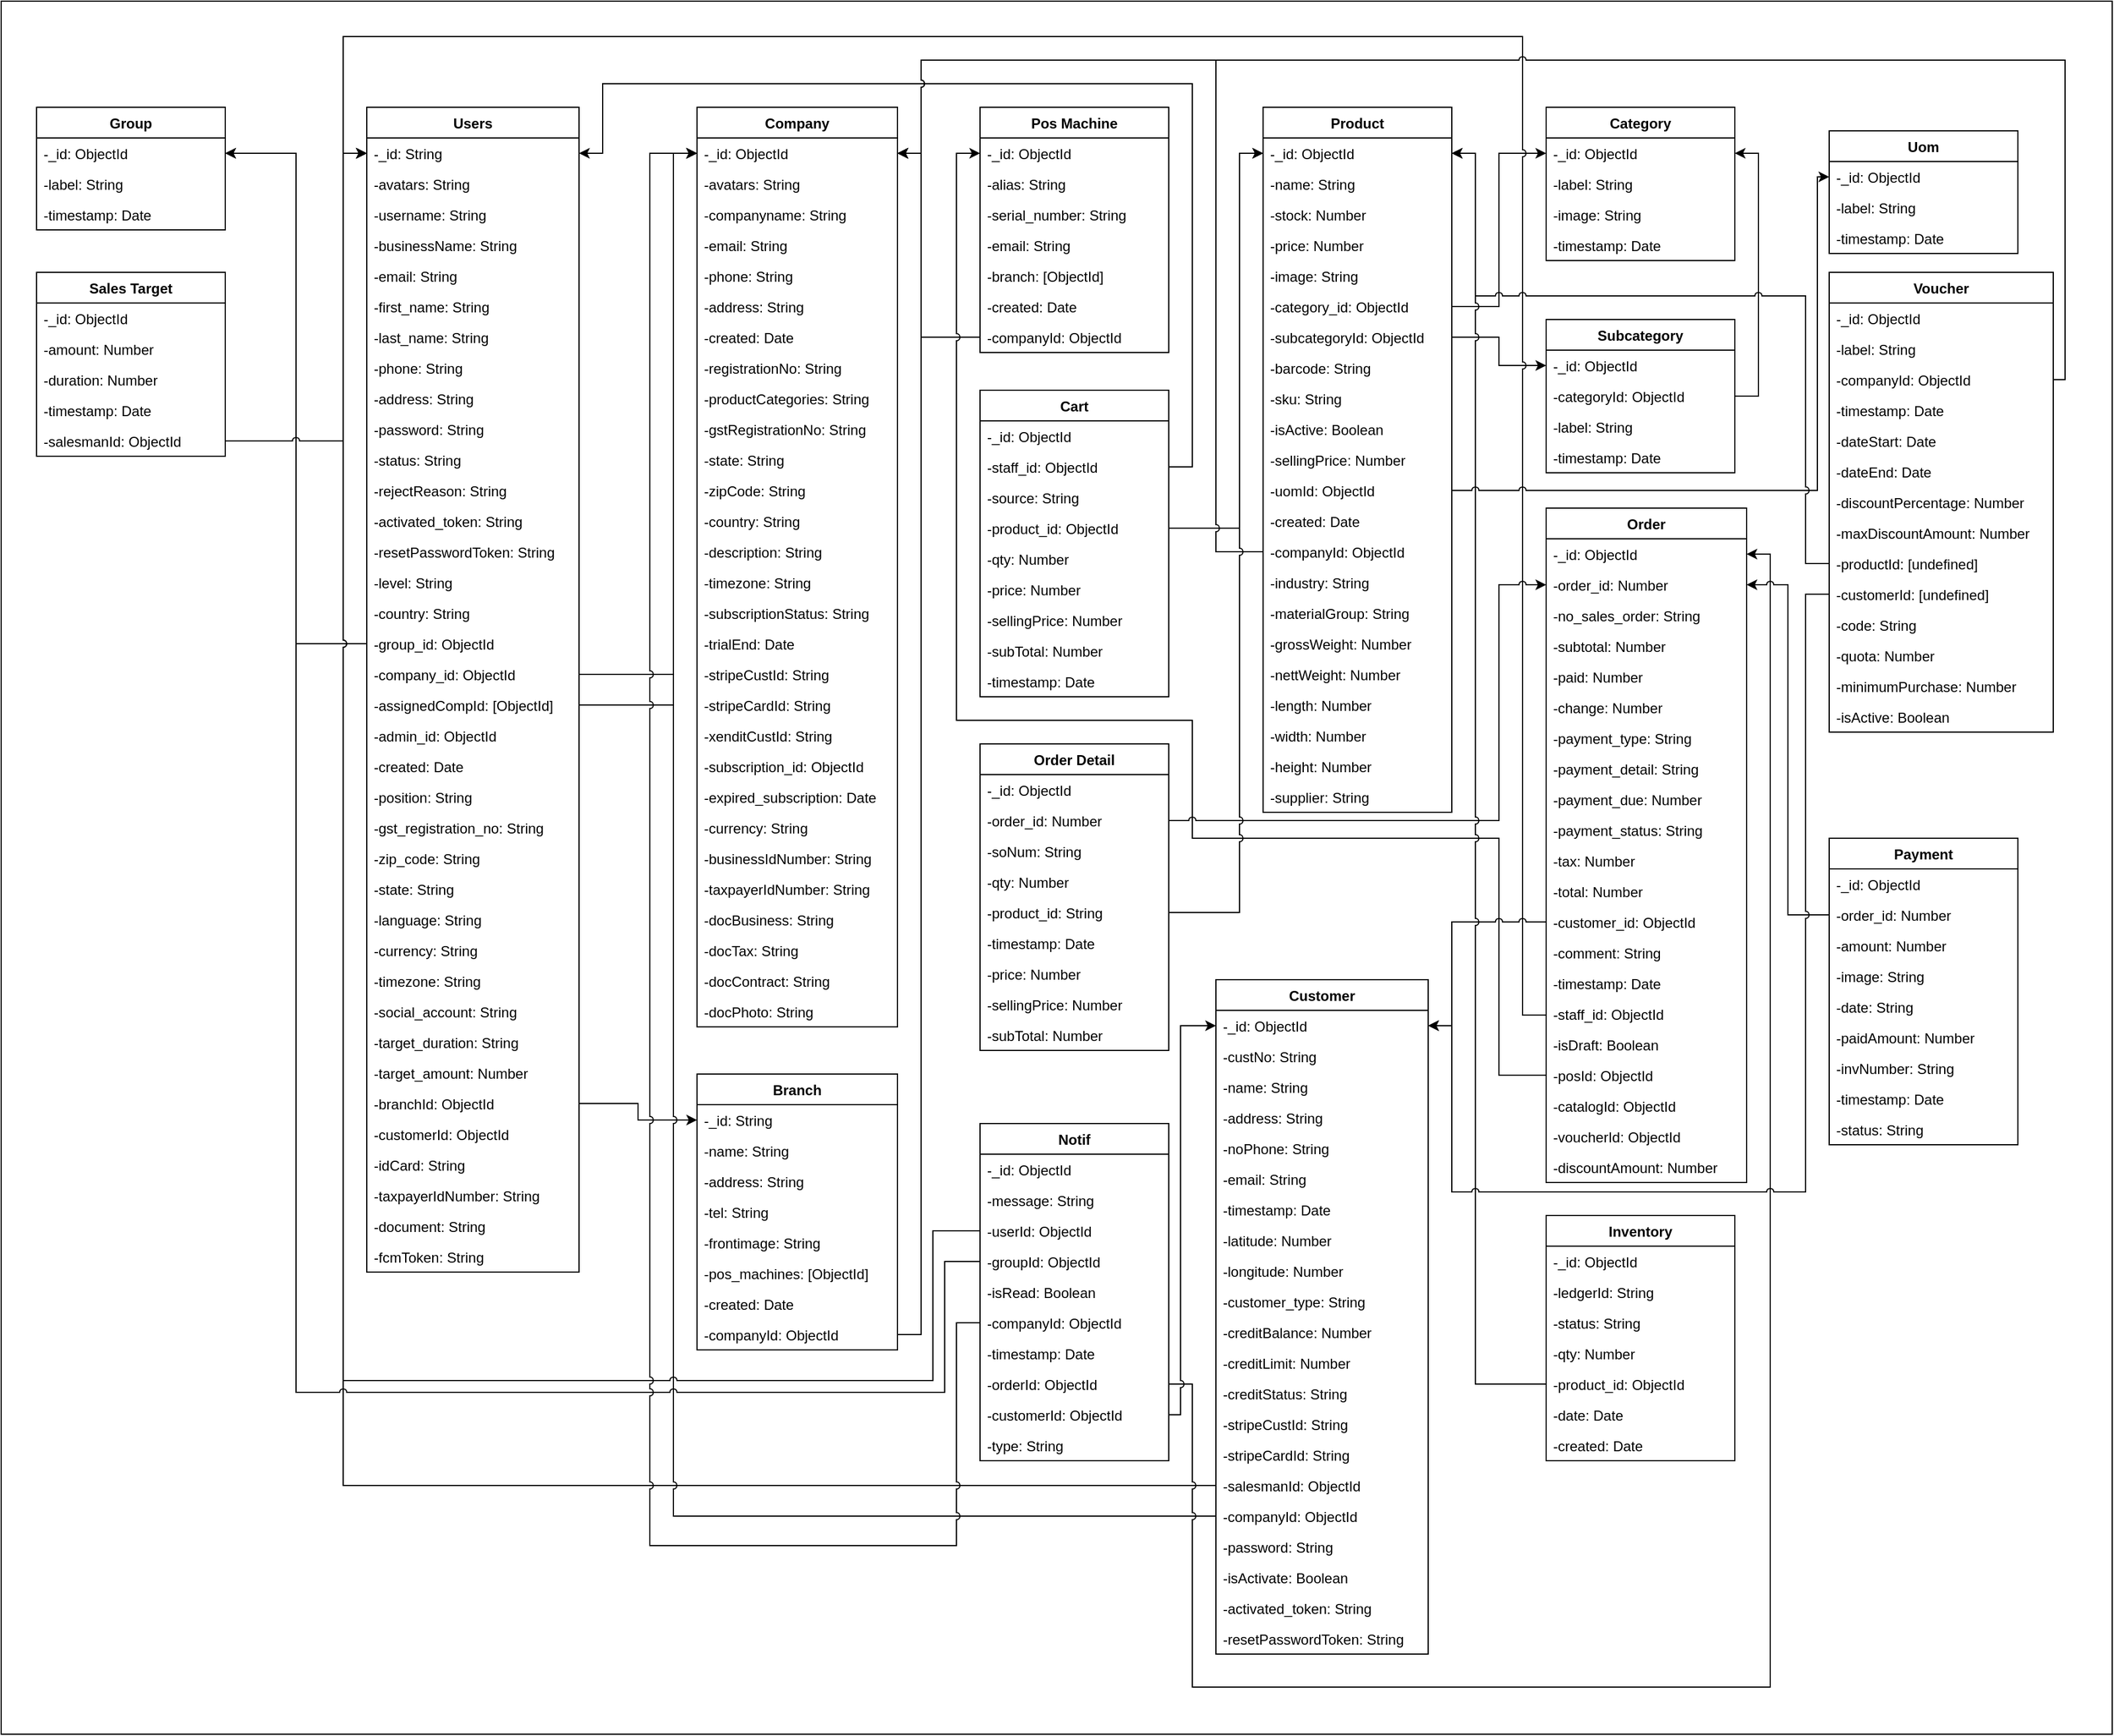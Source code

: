 <mxfile version="21.0.6" type="github">
  <diagram name="Page-1" id="u64kF_K7j2VqbLKm3lEK">
    <mxGraphModel dx="2162" dy="1380" grid="1" gridSize="10" guides="1" tooltips="1" connect="1" arrows="1" fold="1" page="1" pageScale="1" pageWidth="850" pageHeight="1100" math="0" shadow="0">
      <root>
        <mxCell id="0" />
        <mxCell id="1" parent="0" />
        <mxCell id="Ae9k6Zl7AhmTWwY1wzkp-447" value="" style="rounded=0;whiteSpace=wrap;html=1;" vertex="1" parent="1">
          <mxGeometry x="10" y="50" width="1790" height="1470" as="geometry" />
        </mxCell>
        <mxCell id="Ae9k6Zl7AhmTWwY1wzkp-145" value="Group" style="swimlane;fontStyle=1;childLayout=stackLayout;horizontal=1;startSize=26;horizontalStack=0;resizeParent=1;resizeParentMax=0;resizeLast=0;collapsible=1;marginBottom=0;" vertex="1" parent="1">
          <mxGeometry x="40" y="140" width="160" height="104" as="geometry" />
        </mxCell>
        <mxCell id="Ae9k6Zl7AhmTWwY1wzkp-146" value="-_id: ObjectId" style="text;strokeColor=none;fillColor=none;align=left;verticalAlign=top;spacingLeft=4;spacingRight=4;overflow=hidden;rotatable=0;points=[[0,0.5],[1,0.5]];portConstraint=eastwest;" vertex="1" parent="Ae9k6Zl7AhmTWwY1wzkp-145">
          <mxGeometry y="26" width="160" height="26" as="geometry" />
        </mxCell>
        <mxCell id="Ae9k6Zl7AhmTWwY1wzkp-147" value="-label: String" style="text;strokeColor=none;fillColor=none;align=left;verticalAlign=top;spacingLeft=4;spacingRight=4;overflow=hidden;rotatable=0;points=[[0,0.5],[1,0.5]];portConstraint=eastwest;" vertex="1" parent="Ae9k6Zl7AhmTWwY1wzkp-145">
          <mxGeometry y="52" width="160" height="26" as="geometry" />
        </mxCell>
        <mxCell id="Ae9k6Zl7AhmTWwY1wzkp-148" value="-timestamp: Date" style="text;strokeColor=none;fillColor=none;align=left;verticalAlign=top;spacingLeft=4;spacingRight=4;overflow=hidden;rotatable=0;points=[[0,0.5],[1,0.5]];portConstraint=eastwest;" vertex="1" parent="Ae9k6Zl7AhmTWwY1wzkp-145">
          <mxGeometry y="78" width="160" height="26" as="geometry" />
        </mxCell>
        <mxCell id="Ae9k6Zl7AhmTWwY1wzkp-151" value="Company" style="swimlane;fontStyle=1;childLayout=stackLayout;horizontal=1;startSize=26;horizontalStack=0;resizeParent=1;resizeParentMax=0;resizeLast=0;collapsible=1;marginBottom=0;" vertex="1" parent="1">
          <mxGeometry x="600" y="140" width="170" height="780" as="geometry" />
        </mxCell>
        <mxCell id="Ae9k6Zl7AhmTWwY1wzkp-152" value="-_id: ObjectId" style="text;strokeColor=none;fillColor=none;align=left;verticalAlign=top;spacingLeft=4;spacingRight=4;overflow=hidden;rotatable=0;points=[[0,0.5],[1,0.5]];portConstraint=eastwest;" vertex="1" parent="Ae9k6Zl7AhmTWwY1wzkp-151">
          <mxGeometry y="26" width="170" height="26" as="geometry" />
        </mxCell>
        <mxCell id="Ae9k6Zl7AhmTWwY1wzkp-153" value="-avatars: String" style="text;strokeColor=none;fillColor=none;align=left;verticalAlign=top;spacingLeft=4;spacingRight=4;overflow=hidden;rotatable=0;points=[[0,0.5],[1,0.5]];portConstraint=eastwest;" vertex="1" parent="Ae9k6Zl7AhmTWwY1wzkp-151">
          <mxGeometry y="52" width="170" height="26" as="geometry" />
        </mxCell>
        <mxCell id="Ae9k6Zl7AhmTWwY1wzkp-154" value="-companyname: String" style="text;strokeColor=none;fillColor=none;align=left;verticalAlign=top;spacingLeft=4;spacingRight=4;overflow=hidden;rotatable=0;points=[[0,0.5],[1,0.5]];portConstraint=eastwest;" vertex="1" parent="Ae9k6Zl7AhmTWwY1wzkp-151">
          <mxGeometry y="78" width="170" height="26" as="geometry" />
        </mxCell>
        <mxCell id="Ae9k6Zl7AhmTWwY1wzkp-155" value="-email: String" style="text;strokeColor=none;fillColor=none;align=left;verticalAlign=top;spacingLeft=4;spacingRight=4;overflow=hidden;rotatable=0;points=[[0,0.5],[1,0.5]];portConstraint=eastwest;" vertex="1" parent="Ae9k6Zl7AhmTWwY1wzkp-151">
          <mxGeometry y="104" width="170" height="26" as="geometry" />
        </mxCell>
        <mxCell id="Ae9k6Zl7AhmTWwY1wzkp-156" value="-phone: String" style="text;strokeColor=none;fillColor=none;align=left;verticalAlign=top;spacingLeft=4;spacingRight=4;overflow=hidden;rotatable=0;points=[[0,0.5],[1,0.5]];portConstraint=eastwest;" vertex="1" parent="Ae9k6Zl7AhmTWwY1wzkp-151">
          <mxGeometry y="130" width="170" height="26" as="geometry" />
        </mxCell>
        <mxCell id="Ae9k6Zl7AhmTWwY1wzkp-157" value="-address: String" style="text;strokeColor=none;fillColor=none;align=left;verticalAlign=top;spacingLeft=4;spacingRight=4;overflow=hidden;rotatable=0;points=[[0,0.5],[1,0.5]];portConstraint=eastwest;" vertex="1" parent="Ae9k6Zl7AhmTWwY1wzkp-151">
          <mxGeometry y="156" width="170" height="26" as="geometry" />
        </mxCell>
        <mxCell id="Ae9k6Zl7AhmTWwY1wzkp-158" value="-created: Date" style="text;strokeColor=none;fillColor=none;align=left;verticalAlign=top;spacingLeft=4;spacingRight=4;overflow=hidden;rotatable=0;points=[[0,0.5],[1,0.5]];portConstraint=eastwest;" vertex="1" parent="Ae9k6Zl7AhmTWwY1wzkp-151">
          <mxGeometry y="182" width="170" height="26" as="geometry" />
        </mxCell>
        <mxCell id="Ae9k6Zl7AhmTWwY1wzkp-159" value="-registrationNo: String" style="text;strokeColor=none;fillColor=none;align=left;verticalAlign=top;spacingLeft=4;spacingRight=4;overflow=hidden;rotatable=0;points=[[0,0.5],[1,0.5]];portConstraint=eastwest;" vertex="1" parent="Ae9k6Zl7AhmTWwY1wzkp-151">
          <mxGeometry y="208" width="170" height="26" as="geometry" />
        </mxCell>
        <mxCell id="Ae9k6Zl7AhmTWwY1wzkp-160" value="-productCategories: String" style="text;strokeColor=none;fillColor=none;align=left;verticalAlign=top;spacingLeft=4;spacingRight=4;overflow=hidden;rotatable=0;points=[[0,0.5],[1,0.5]];portConstraint=eastwest;" vertex="1" parent="Ae9k6Zl7AhmTWwY1wzkp-151">
          <mxGeometry y="234" width="170" height="26" as="geometry" />
        </mxCell>
        <mxCell id="Ae9k6Zl7AhmTWwY1wzkp-161" value="-gstRegistrationNo: String" style="text;strokeColor=none;fillColor=none;align=left;verticalAlign=top;spacingLeft=4;spacingRight=4;overflow=hidden;rotatable=0;points=[[0,0.5],[1,0.5]];portConstraint=eastwest;" vertex="1" parent="Ae9k6Zl7AhmTWwY1wzkp-151">
          <mxGeometry y="260" width="170" height="26" as="geometry" />
        </mxCell>
        <mxCell id="Ae9k6Zl7AhmTWwY1wzkp-162" value="-state: String" style="text;strokeColor=none;fillColor=none;align=left;verticalAlign=top;spacingLeft=4;spacingRight=4;overflow=hidden;rotatable=0;points=[[0,0.5],[1,0.5]];portConstraint=eastwest;" vertex="1" parent="Ae9k6Zl7AhmTWwY1wzkp-151">
          <mxGeometry y="286" width="170" height="26" as="geometry" />
        </mxCell>
        <mxCell id="Ae9k6Zl7AhmTWwY1wzkp-163" value="-zipCode: String" style="text;strokeColor=none;fillColor=none;align=left;verticalAlign=top;spacingLeft=4;spacingRight=4;overflow=hidden;rotatable=0;points=[[0,0.5],[1,0.5]];portConstraint=eastwest;" vertex="1" parent="Ae9k6Zl7AhmTWwY1wzkp-151">
          <mxGeometry y="312" width="170" height="26" as="geometry" />
        </mxCell>
        <mxCell id="Ae9k6Zl7AhmTWwY1wzkp-164" value="-country: String" style="text;strokeColor=none;fillColor=none;align=left;verticalAlign=top;spacingLeft=4;spacingRight=4;overflow=hidden;rotatable=0;points=[[0,0.5],[1,0.5]];portConstraint=eastwest;" vertex="1" parent="Ae9k6Zl7AhmTWwY1wzkp-151">
          <mxGeometry y="338" width="170" height="26" as="geometry" />
        </mxCell>
        <mxCell id="Ae9k6Zl7AhmTWwY1wzkp-165" value="-description: String" style="text;strokeColor=none;fillColor=none;align=left;verticalAlign=top;spacingLeft=4;spacingRight=4;overflow=hidden;rotatable=0;points=[[0,0.5],[1,0.5]];portConstraint=eastwest;" vertex="1" parent="Ae9k6Zl7AhmTWwY1wzkp-151">
          <mxGeometry y="364" width="170" height="26" as="geometry" />
        </mxCell>
        <mxCell id="Ae9k6Zl7AhmTWwY1wzkp-166" value="-timezone: String" style="text;strokeColor=none;fillColor=none;align=left;verticalAlign=top;spacingLeft=4;spacingRight=4;overflow=hidden;rotatable=0;points=[[0,0.5],[1,0.5]];portConstraint=eastwest;" vertex="1" parent="Ae9k6Zl7AhmTWwY1wzkp-151">
          <mxGeometry y="390" width="170" height="26" as="geometry" />
        </mxCell>
        <mxCell id="Ae9k6Zl7AhmTWwY1wzkp-167" value="-subscriptionStatus: String" style="text;strokeColor=none;fillColor=none;align=left;verticalAlign=top;spacingLeft=4;spacingRight=4;overflow=hidden;rotatable=0;points=[[0,0.5],[1,0.5]];portConstraint=eastwest;" vertex="1" parent="Ae9k6Zl7AhmTWwY1wzkp-151">
          <mxGeometry y="416" width="170" height="26" as="geometry" />
        </mxCell>
        <mxCell id="Ae9k6Zl7AhmTWwY1wzkp-168" value="-trialEnd: Date" style="text;strokeColor=none;fillColor=none;align=left;verticalAlign=top;spacingLeft=4;spacingRight=4;overflow=hidden;rotatable=0;points=[[0,0.5],[1,0.5]];portConstraint=eastwest;" vertex="1" parent="Ae9k6Zl7AhmTWwY1wzkp-151">
          <mxGeometry y="442" width="170" height="26" as="geometry" />
        </mxCell>
        <mxCell id="Ae9k6Zl7AhmTWwY1wzkp-169" value="-stripeCustId: String" style="text;strokeColor=none;fillColor=none;align=left;verticalAlign=top;spacingLeft=4;spacingRight=4;overflow=hidden;rotatable=0;points=[[0,0.5],[1,0.5]];portConstraint=eastwest;" vertex="1" parent="Ae9k6Zl7AhmTWwY1wzkp-151">
          <mxGeometry y="468" width="170" height="26" as="geometry" />
        </mxCell>
        <mxCell id="Ae9k6Zl7AhmTWwY1wzkp-170" value="-stripeCardId: String" style="text;strokeColor=none;fillColor=none;align=left;verticalAlign=top;spacingLeft=4;spacingRight=4;overflow=hidden;rotatable=0;points=[[0,0.5],[1,0.5]];portConstraint=eastwest;" vertex="1" parent="Ae9k6Zl7AhmTWwY1wzkp-151">
          <mxGeometry y="494" width="170" height="26" as="geometry" />
        </mxCell>
        <mxCell id="Ae9k6Zl7AhmTWwY1wzkp-171" value="-xenditCustId: String" style="text;strokeColor=none;fillColor=none;align=left;verticalAlign=top;spacingLeft=4;spacingRight=4;overflow=hidden;rotatable=0;points=[[0,0.5],[1,0.5]];portConstraint=eastwest;" vertex="1" parent="Ae9k6Zl7AhmTWwY1wzkp-151">
          <mxGeometry y="520" width="170" height="26" as="geometry" />
        </mxCell>
        <mxCell id="Ae9k6Zl7AhmTWwY1wzkp-172" value="-subscription_id: ObjectId" style="text;strokeColor=none;fillColor=none;align=left;verticalAlign=top;spacingLeft=4;spacingRight=4;overflow=hidden;rotatable=0;points=[[0,0.5],[1,0.5]];portConstraint=eastwest;" vertex="1" parent="Ae9k6Zl7AhmTWwY1wzkp-151">
          <mxGeometry y="546" width="170" height="26" as="geometry" />
        </mxCell>
        <mxCell id="Ae9k6Zl7AhmTWwY1wzkp-173" value="-expired_subscription: Date" style="text;strokeColor=none;fillColor=none;align=left;verticalAlign=top;spacingLeft=4;spacingRight=4;overflow=hidden;rotatable=0;points=[[0,0.5],[1,0.5]];portConstraint=eastwest;" vertex="1" parent="Ae9k6Zl7AhmTWwY1wzkp-151">
          <mxGeometry y="572" width="170" height="26" as="geometry" />
        </mxCell>
        <mxCell id="Ae9k6Zl7AhmTWwY1wzkp-174" value="-currency: String" style="text;strokeColor=none;fillColor=none;align=left;verticalAlign=top;spacingLeft=4;spacingRight=4;overflow=hidden;rotatable=0;points=[[0,0.5],[1,0.5]];portConstraint=eastwest;" vertex="1" parent="Ae9k6Zl7AhmTWwY1wzkp-151">
          <mxGeometry y="598" width="170" height="26" as="geometry" />
        </mxCell>
        <mxCell id="Ae9k6Zl7AhmTWwY1wzkp-175" value="-businessIdNumber: String" style="text;strokeColor=none;fillColor=none;align=left;verticalAlign=top;spacingLeft=4;spacingRight=4;overflow=hidden;rotatable=0;points=[[0,0.5],[1,0.5]];portConstraint=eastwest;" vertex="1" parent="Ae9k6Zl7AhmTWwY1wzkp-151">
          <mxGeometry y="624" width="170" height="26" as="geometry" />
        </mxCell>
        <mxCell id="Ae9k6Zl7AhmTWwY1wzkp-176" value="-taxpayerIdNumber: String" style="text;strokeColor=none;fillColor=none;align=left;verticalAlign=top;spacingLeft=4;spacingRight=4;overflow=hidden;rotatable=0;points=[[0,0.5],[1,0.5]];portConstraint=eastwest;" vertex="1" parent="Ae9k6Zl7AhmTWwY1wzkp-151">
          <mxGeometry y="650" width="170" height="26" as="geometry" />
        </mxCell>
        <mxCell id="Ae9k6Zl7AhmTWwY1wzkp-177" value="-docBusiness: String" style="text;strokeColor=none;fillColor=none;align=left;verticalAlign=top;spacingLeft=4;spacingRight=4;overflow=hidden;rotatable=0;points=[[0,0.5],[1,0.5]];portConstraint=eastwest;" vertex="1" parent="Ae9k6Zl7AhmTWwY1wzkp-151">
          <mxGeometry y="676" width="170" height="26" as="geometry" />
        </mxCell>
        <mxCell id="Ae9k6Zl7AhmTWwY1wzkp-178" value="-docTax: String" style="text;strokeColor=none;fillColor=none;align=left;verticalAlign=top;spacingLeft=4;spacingRight=4;overflow=hidden;rotatable=0;points=[[0,0.5],[1,0.5]];portConstraint=eastwest;" vertex="1" parent="Ae9k6Zl7AhmTWwY1wzkp-151">
          <mxGeometry y="702" width="170" height="26" as="geometry" />
        </mxCell>
        <mxCell id="Ae9k6Zl7AhmTWwY1wzkp-179" value="-docContract: String" style="text;strokeColor=none;fillColor=none;align=left;verticalAlign=top;spacingLeft=4;spacingRight=4;overflow=hidden;rotatable=0;points=[[0,0.5],[1,0.5]];portConstraint=eastwest;" vertex="1" parent="Ae9k6Zl7AhmTWwY1wzkp-151">
          <mxGeometry y="728" width="170" height="26" as="geometry" />
        </mxCell>
        <mxCell id="Ae9k6Zl7AhmTWwY1wzkp-180" value="-docPhoto: String" style="text;strokeColor=none;fillColor=none;align=left;verticalAlign=top;spacingLeft=4;spacingRight=4;overflow=hidden;rotatable=0;points=[[0,0.5],[1,0.5]];portConstraint=eastwest;" vertex="1" parent="Ae9k6Zl7AhmTWwY1wzkp-151">
          <mxGeometry y="754" width="170" height="26" as="geometry" />
        </mxCell>
        <mxCell id="Ae9k6Zl7AhmTWwY1wzkp-181" value="Users" style="swimlane;fontStyle=1;childLayout=stackLayout;horizontal=1;startSize=26;horizontalStack=0;resizeParent=1;resizeParentMax=0;resizeLast=0;collapsible=1;marginBottom=0;" vertex="1" parent="1">
          <mxGeometry x="320" y="140" width="180" height="988" as="geometry" />
        </mxCell>
        <mxCell id="Ae9k6Zl7AhmTWwY1wzkp-182" value="-_id: String" style="text;strokeColor=none;fillColor=none;align=left;verticalAlign=top;spacingLeft=4;spacingRight=4;overflow=hidden;rotatable=0;points=[[0,0.5],[1,0.5]];portConstraint=eastwest;" vertex="1" parent="Ae9k6Zl7AhmTWwY1wzkp-181">
          <mxGeometry y="26" width="180" height="26" as="geometry" />
        </mxCell>
        <mxCell id="Ae9k6Zl7AhmTWwY1wzkp-183" value="-avatars: String" style="text;strokeColor=none;fillColor=none;align=left;verticalAlign=top;spacingLeft=4;spacingRight=4;overflow=hidden;rotatable=0;points=[[0,0.5],[1,0.5]];portConstraint=eastwest;" vertex="1" parent="Ae9k6Zl7AhmTWwY1wzkp-181">
          <mxGeometry y="52" width="180" height="26" as="geometry" />
        </mxCell>
        <mxCell id="Ae9k6Zl7AhmTWwY1wzkp-184" value="-username: String" style="text;strokeColor=none;fillColor=none;align=left;verticalAlign=top;spacingLeft=4;spacingRight=4;overflow=hidden;rotatable=0;points=[[0,0.5],[1,0.5]];portConstraint=eastwest;" vertex="1" parent="Ae9k6Zl7AhmTWwY1wzkp-181">
          <mxGeometry y="78" width="180" height="26" as="geometry" />
        </mxCell>
        <mxCell id="Ae9k6Zl7AhmTWwY1wzkp-185" value="-businessName: String" style="text;strokeColor=none;fillColor=none;align=left;verticalAlign=top;spacingLeft=4;spacingRight=4;overflow=hidden;rotatable=0;points=[[0,0.5],[1,0.5]];portConstraint=eastwest;" vertex="1" parent="Ae9k6Zl7AhmTWwY1wzkp-181">
          <mxGeometry y="104" width="180" height="26" as="geometry" />
        </mxCell>
        <mxCell id="Ae9k6Zl7AhmTWwY1wzkp-186" value="-email: String" style="text;strokeColor=none;fillColor=none;align=left;verticalAlign=top;spacingLeft=4;spacingRight=4;overflow=hidden;rotatable=0;points=[[0,0.5],[1,0.5]];portConstraint=eastwest;" vertex="1" parent="Ae9k6Zl7AhmTWwY1wzkp-181">
          <mxGeometry y="130" width="180" height="26" as="geometry" />
        </mxCell>
        <mxCell id="Ae9k6Zl7AhmTWwY1wzkp-187" value="-first_name: String" style="text;strokeColor=none;fillColor=none;align=left;verticalAlign=top;spacingLeft=4;spacingRight=4;overflow=hidden;rotatable=0;points=[[0,0.5],[1,0.5]];portConstraint=eastwest;" vertex="1" parent="Ae9k6Zl7AhmTWwY1wzkp-181">
          <mxGeometry y="156" width="180" height="26" as="geometry" />
        </mxCell>
        <mxCell id="Ae9k6Zl7AhmTWwY1wzkp-188" value="-last_name: String" style="text;strokeColor=none;fillColor=none;align=left;verticalAlign=top;spacingLeft=4;spacingRight=4;overflow=hidden;rotatable=0;points=[[0,0.5],[1,0.5]];portConstraint=eastwest;" vertex="1" parent="Ae9k6Zl7AhmTWwY1wzkp-181">
          <mxGeometry y="182" width="180" height="26" as="geometry" />
        </mxCell>
        <mxCell id="Ae9k6Zl7AhmTWwY1wzkp-189" value="-phone: String" style="text;strokeColor=none;fillColor=none;align=left;verticalAlign=top;spacingLeft=4;spacingRight=4;overflow=hidden;rotatable=0;points=[[0,0.5],[1,0.5]];portConstraint=eastwest;" vertex="1" parent="Ae9k6Zl7AhmTWwY1wzkp-181">
          <mxGeometry y="208" width="180" height="26" as="geometry" />
        </mxCell>
        <mxCell id="Ae9k6Zl7AhmTWwY1wzkp-190" value="-address: String" style="text;strokeColor=none;fillColor=none;align=left;verticalAlign=top;spacingLeft=4;spacingRight=4;overflow=hidden;rotatable=0;points=[[0,0.5],[1,0.5]];portConstraint=eastwest;" vertex="1" parent="Ae9k6Zl7AhmTWwY1wzkp-181">
          <mxGeometry y="234" width="180" height="26" as="geometry" />
        </mxCell>
        <mxCell id="Ae9k6Zl7AhmTWwY1wzkp-191" value="-password: String" style="text;strokeColor=none;fillColor=none;align=left;verticalAlign=top;spacingLeft=4;spacingRight=4;overflow=hidden;rotatable=0;points=[[0,0.5],[1,0.5]];portConstraint=eastwest;" vertex="1" parent="Ae9k6Zl7AhmTWwY1wzkp-181">
          <mxGeometry y="260" width="180" height="26" as="geometry" />
        </mxCell>
        <mxCell id="Ae9k6Zl7AhmTWwY1wzkp-192" value="-status: String" style="text;strokeColor=none;fillColor=none;align=left;verticalAlign=top;spacingLeft=4;spacingRight=4;overflow=hidden;rotatable=0;points=[[0,0.5],[1,0.5]];portConstraint=eastwest;" vertex="1" parent="Ae9k6Zl7AhmTWwY1wzkp-181">
          <mxGeometry y="286" width="180" height="26" as="geometry" />
        </mxCell>
        <mxCell id="Ae9k6Zl7AhmTWwY1wzkp-193" value="-rejectReason: String" style="text;strokeColor=none;fillColor=none;align=left;verticalAlign=top;spacingLeft=4;spacingRight=4;overflow=hidden;rotatable=0;points=[[0,0.5],[1,0.5]];portConstraint=eastwest;" vertex="1" parent="Ae9k6Zl7AhmTWwY1wzkp-181">
          <mxGeometry y="312" width="180" height="26" as="geometry" />
        </mxCell>
        <mxCell id="Ae9k6Zl7AhmTWwY1wzkp-194" value="-activated_token: String" style="text;strokeColor=none;fillColor=none;align=left;verticalAlign=top;spacingLeft=4;spacingRight=4;overflow=hidden;rotatable=0;points=[[0,0.5],[1,0.5]];portConstraint=eastwest;" vertex="1" parent="Ae9k6Zl7AhmTWwY1wzkp-181">
          <mxGeometry y="338" width="180" height="26" as="geometry" />
        </mxCell>
        <mxCell id="Ae9k6Zl7AhmTWwY1wzkp-195" value="-resetPasswordToken: String" style="text;strokeColor=none;fillColor=none;align=left;verticalAlign=top;spacingLeft=4;spacingRight=4;overflow=hidden;rotatable=0;points=[[0,0.5],[1,0.5]];portConstraint=eastwest;" vertex="1" parent="Ae9k6Zl7AhmTWwY1wzkp-181">
          <mxGeometry y="364" width="180" height="26" as="geometry" />
        </mxCell>
        <mxCell id="Ae9k6Zl7AhmTWwY1wzkp-196" value="-level: String" style="text;strokeColor=none;fillColor=none;align=left;verticalAlign=top;spacingLeft=4;spacingRight=4;overflow=hidden;rotatable=0;points=[[0,0.5],[1,0.5]];portConstraint=eastwest;" vertex="1" parent="Ae9k6Zl7AhmTWwY1wzkp-181">
          <mxGeometry y="390" width="180" height="26" as="geometry" />
        </mxCell>
        <mxCell id="Ae9k6Zl7AhmTWwY1wzkp-197" value="-country: String" style="text;strokeColor=none;fillColor=none;align=left;verticalAlign=top;spacingLeft=4;spacingRight=4;overflow=hidden;rotatable=0;points=[[0,0.5],[1,0.5]];portConstraint=eastwest;" vertex="1" parent="Ae9k6Zl7AhmTWwY1wzkp-181">
          <mxGeometry y="416" width="180" height="26" as="geometry" />
        </mxCell>
        <mxCell id="Ae9k6Zl7AhmTWwY1wzkp-198" value="-group_id: ObjectId" style="text;strokeColor=none;fillColor=none;align=left;verticalAlign=top;spacingLeft=4;spacingRight=4;overflow=hidden;rotatable=0;points=[[0,0.5],[1,0.5]];portConstraint=eastwest;" vertex="1" parent="Ae9k6Zl7AhmTWwY1wzkp-181">
          <mxGeometry y="442" width="180" height="26" as="geometry" />
        </mxCell>
        <mxCell id="Ae9k6Zl7AhmTWwY1wzkp-199" value="-company_id: ObjectId" style="text;strokeColor=none;fillColor=none;align=left;verticalAlign=top;spacingLeft=4;spacingRight=4;overflow=hidden;rotatable=0;points=[[0,0.5],[1,0.5]];portConstraint=eastwest;" vertex="1" parent="Ae9k6Zl7AhmTWwY1wzkp-181">
          <mxGeometry y="468" width="180" height="26" as="geometry" />
        </mxCell>
        <mxCell id="Ae9k6Zl7AhmTWwY1wzkp-200" value="-assignedCompId: [ObjectId]" style="text;strokeColor=none;fillColor=none;align=left;verticalAlign=top;spacingLeft=4;spacingRight=4;overflow=hidden;rotatable=0;points=[[0,0.5],[1,0.5]];portConstraint=eastwest;" vertex="1" parent="Ae9k6Zl7AhmTWwY1wzkp-181">
          <mxGeometry y="494" width="180" height="26" as="geometry" />
        </mxCell>
        <mxCell id="Ae9k6Zl7AhmTWwY1wzkp-201" value="-admin_id: ObjectId" style="text;strokeColor=none;fillColor=none;align=left;verticalAlign=top;spacingLeft=4;spacingRight=4;overflow=hidden;rotatable=0;points=[[0,0.5],[1,0.5]];portConstraint=eastwest;" vertex="1" parent="Ae9k6Zl7AhmTWwY1wzkp-181">
          <mxGeometry y="520" width="180" height="26" as="geometry" />
        </mxCell>
        <mxCell id="Ae9k6Zl7AhmTWwY1wzkp-202" value="-created: Date" style="text;strokeColor=none;fillColor=none;align=left;verticalAlign=top;spacingLeft=4;spacingRight=4;overflow=hidden;rotatable=0;points=[[0,0.5],[1,0.5]];portConstraint=eastwest;" vertex="1" parent="Ae9k6Zl7AhmTWwY1wzkp-181">
          <mxGeometry y="546" width="180" height="26" as="geometry" />
        </mxCell>
        <mxCell id="Ae9k6Zl7AhmTWwY1wzkp-203" value="-position: String" style="text;strokeColor=none;fillColor=none;align=left;verticalAlign=top;spacingLeft=4;spacingRight=4;overflow=hidden;rotatable=0;points=[[0,0.5],[1,0.5]];portConstraint=eastwest;" vertex="1" parent="Ae9k6Zl7AhmTWwY1wzkp-181">
          <mxGeometry y="572" width="180" height="26" as="geometry" />
        </mxCell>
        <mxCell id="Ae9k6Zl7AhmTWwY1wzkp-204" value="-gst_registration_no: String" style="text;strokeColor=none;fillColor=none;align=left;verticalAlign=top;spacingLeft=4;spacingRight=4;overflow=hidden;rotatable=0;points=[[0,0.5],[1,0.5]];portConstraint=eastwest;" vertex="1" parent="Ae9k6Zl7AhmTWwY1wzkp-181">
          <mxGeometry y="598" width="180" height="26" as="geometry" />
        </mxCell>
        <mxCell id="Ae9k6Zl7AhmTWwY1wzkp-205" value="-zip_code: String" style="text;strokeColor=none;fillColor=none;align=left;verticalAlign=top;spacingLeft=4;spacingRight=4;overflow=hidden;rotatable=0;points=[[0,0.5],[1,0.5]];portConstraint=eastwest;" vertex="1" parent="Ae9k6Zl7AhmTWwY1wzkp-181">
          <mxGeometry y="624" width="180" height="26" as="geometry" />
        </mxCell>
        <mxCell id="Ae9k6Zl7AhmTWwY1wzkp-206" value="-state: String" style="text;strokeColor=none;fillColor=none;align=left;verticalAlign=top;spacingLeft=4;spacingRight=4;overflow=hidden;rotatable=0;points=[[0,0.5],[1,0.5]];portConstraint=eastwest;" vertex="1" parent="Ae9k6Zl7AhmTWwY1wzkp-181">
          <mxGeometry y="650" width="180" height="26" as="geometry" />
        </mxCell>
        <mxCell id="Ae9k6Zl7AhmTWwY1wzkp-207" value="-language: String" style="text;strokeColor=none;fillColor=none;align=left;verticalAlign=top;spacingLeft=4;spacingRight=4;overflow=hidden;rotatable=0;points=[[0,0.5],[1,0.5]];portConstraint=eastwest;" vertex="1" parent="Ae9k6Zl7AhmTWwY1wzkp-181">
          <mxGeometry y="676" width="180" height="26" as="geometry" />
        </mxCell>
        <mxCell id="Ae9k6Zl7AhmTWwY1wzkp-208" value="-currency: String" style="text;strokeColor=none;fillColor=none;align=left;verticalAlign=top;spacingLeft=4;spacingRight=4;overflow=hidden;rotatable=0;points=[[0,0.5],[1,0.5]];portConstraint=eastwest;" vertex="1" parent="Ae9k6Zl7AhmTWwY1wzkp-181">
          <mxGeometry y="702" width="180" height="26" as="geometry" />
        </mxCell>
        <mxCell id="Ae9k6Zl7AhmTWwY1wzkp-209" value="-timezone: String" style="text;strokeColor=none;fillColor=none;align=left;verticalAlign=top;spacingLeft=4;spacingRight=4;overflow=hidden;rotatable=0;points=[[0,0.5],[1,0.5]];portConstraint=eastwest;" vertex="1" parent="Ae9k6Zl7AhmTWwY1wzkp-181">
          <mxGeometry y="728" width="180" height="26" as="geometry" />
        </mxCell>
        <mxCell id="Ae9k6Zl7AhmTWwY1wzkp-210" value="-social_account: String" style="text;strokeColor=none;fillColor=none;align=left;verticalAlign=top;spacingLeft=4;spacingRight=4;overflow=hidden;rotatable=0;points=[[0,0.5],[1,0.5]];portConstraint=eastwest;" vertex="1" parent="Ae9k6Zl7AhmTWwY1wzkp-181">
          <mxGeometry y="754" width="180" height="26" as="geometry" />
        </mxCell>
        <mxCell id="Ae9k6Zl7AhmTWwY1wzkp-211" value="-target_duration: String" style="text;strokeColor=none;fillColor=none;align=left;verticalAlign=top;spacingLeft=4;spacingRight=4;overflow=hidden;rotatable=0;points=[[0,0.5],[1,0.5]];portConstraint=eastwest;" vertex="1" parent="Ae9k6Zl7AhmTWwY1wzkp-181">
          <mxGeometry y="780" width="180" height="26" as="geometry" />
        </mxCell>
        <mxCell id="Ae9k6Zl7AhmTWwY1wzkp-212" value="-target_amount: Number" style="text;strokeColor=none;fillColor=none;align=left;verticalAlign=top;spacingLeft=4;spacingRight=4;overflow=hidden;rotatable=0;points=[[0,0.5],[1,0.5]];portConstraint=eastwest;" vertex="1" parent="Ae9k6Zl7AhmTWwY1wzkp-181">
          <mxGeometry y="806" width="180" height="26" as="geometry" />
        </mxCell>
        <mxCell id="Ae9k6Zl7AhmTWwY1wzkp-213" value="-branchId: ObjectId" style="text;strokeColor=none;fillColor=none;align=left;verticalAlign=top;spacingLeft=4;spacingRight=4;overflow=hidden;rotatable=0;points=[[0,0.5],[1,0.5]];portConstraint=eastwest;" vertex="1" parent="Ae9k6Zl7AhmTWwY1wzkp-181">
          <mxGeometry y="832" width="180" height="26" as="geometry" />
        </mxCell>
        <mxCell id="Ae9k6Zl7AhmTWwY1wzkp-214" value="-customerId: ObjectId" style="text;strokeColor=none;fillColor=none;align=left;verticalAlign=top;spacingLeft=4;spacingRight=4;overflow=hidden;rotatable=0;points=[[0,0.5],[1,0.5]];portConstraint=eastwest;" vertex="1" parent="Ae9k6Zl7AhmTWwY1wzkp-181">
          <mxGeometry y="858" width="180" height="26" as="geometry" />
        </mxCell>
        <mxCell id="Ae9k6Zl7AhmTWwY1wzkp-215" value="-idCard: String" style="text;strokeColor=none;fillColor=none;align=left;verticalAlign=top;spacingLeft=4;spacingRight=4;overflow=hidden;rotatable=0;points=[[0,0.5],[1,0.5]];portConstraint=eastwest;" vertex="1" parent="Ae9k6Zl7AhmTWwY1wzkp-181">
          <mxGeometry y="884" width="180" height="26" as="geometry" />
        </mxCell>
        <mxCell id="Ae9k6Zl7AhmTWwY1wzkp-216" value="-taxpayerIdNumber: String" style="text;strokeColor=none;fillColor=none;align=left;verticalAlign=top;spacingLeft=4;spacingRight=4;overflow=hidden;rotatable=0;points=[[0,0.5],[1,0.5]];portConstraint=eastwest;" vertex="1" parent="Ae9k6Zl7AhmTWwY1wzkp-181">
          <mxGeometry y="910" width="180" height="26" as="geometry" />
        </mxCell>
        <mxCell id="Ae9k6Zl7AhmTWwY1wzkp-217" value="-document: String" style="text;strokeColor=none;fillColor=none;align=left;verticalAlign=top;spacingLeft=4;spacingRight=4;overflow=hidden;rotatable=0;points=[[0,0.5],[1,0.5]];portConstraint=eastwest;" vertex="1" parent="Ae9k6Zl7AhmTWwY1wzkp-181">
          <mxGeometry y="936" width="180" height="26" as="geometry" />
        </mxCell>
        <mxCell id="Ae9k6Zl7AhmTWwY1wzkp-218" value="-fcmToken: String" style="text;strokeColor=none;fillColor=none;align=left;verticalAlign=top;spacingLeft=4;spacingRight=4;overflow=hidden;rotatable=0;points=[[0,0.5],[1,0.5]];portConstraint=eastwest;" vertex="1" parent="Ae9k6Zl7AhmTWwY1wzkp-181">
          <mxGeometry y="962" width="180" height="26" as="geometry" />
        </mxCell>
        <mxCell id="Ae9k6Zl7AhmTWwY1wzkp-219" style="edgeStyle=orthogonalEdgeStyle;rounded=0;orthogonalLoop=1;jettySize=auto;html=1;exitX=0;exitY=0.5;exitDx=0;exitDy=0;entryX=1;entryY=0.5;entryDx=0;entryDy=0;" edge="1" parent="1" source="Ae9k6Zl7AhmTWwY1wzkp-198" target="Ae9k6Zl7AhmTWwY1wzkp-146">
          <mxGeometry relative="1" as="geometry" />
        </mxCell>
        <mxCell id="Ae9k6Zl7AhmTWwY1wzkp-221" style="edgeStyle=orthogonalEdgeStyle;rounded=0;orthogonalLoop=1;jettySize=auto;html=1;exitX=1;exitY=0.5;exitDx=0;exitDy=0;" edge="1" parent="1" source="Ae9k6Zl7AhmTWwY1wzkp-200" target="Ae9k6Zl7AhmTWwY1wzkp-152">
          <mxGeometry relative="1" as="geometry">
            <Array as="points">
              <mxPoint x="580" y="647" />
              <mxPoint x="580" y="179" />
            </Array>
          </mxGeometry>
        </mxCell>
        <mxCell id="Ae9k6Zl7AhmTWwY1wzkp-222" style="edgeStyle=orthogonalEdgeStyle;rounded=0;orthogonalLoop=1;jettySize=auto;html=1;exitX=1;exitY=0.5;exitDx=0;exitDy=0;" edge="1" parent="1" source="Ae9k6Zl7AhmTWwY1wzkp-199" target="Ae9k6Zl7AhmTWwY1wzkp-152">
          <mxGeometry relative="1" as="geometry">
            <Array as="points">
              <mxPoint x="580" y="621" />
              <mxPoint x="580" y="179" />
            </Array>
          </mxGeometry>
        </mxCell>
        <mxCell id="Ae9k6Zl7AhmTWwY1wzkp-223" value="Branch" style="swimlane;fontStyle=1;childLayout=stackLayout;horizontal=1;startSize=26;horizontalStack=0;resizeParent=1;resizeParentMax=0;resizeLast=0;collapsible=1;marginBottom=0;" vertex="1" parent="1">
          <mxGeometry x="600" y="960" width="170" height="234" as="geometry" />
        </mxCell>
        <mxCell id="Ae9k6Zl7AhmTWwY1wzkp-224" value="-_id: String" style="text;strokeColor=none;fillColor=none;align=left;verticalAlign=top;spacingLeft=4;spacingRight=4;overflow=hidden;rotatable=0;points=[[0,0.5],[1,0.5]];portConstraint=eastwest;" vertex="1" parent="Ae9k6Zl7AhmTWwY1wzkp-223">
          <mxGeometry y="26" width="170" height="26" as="geometry" />
        </mxCell>
        <mxCell id="Ae9k6Zl7AhmTWwY1wzkp-225" value="-name: String" style="text;strokeColor=none;fillColor=none;align=left;verticalAlign=top;spacingLeft=4;spacingRight=4;overflow=hidden;rotatable=0;points=[[0,0.5],[1,0.5]];portConstraint=eastwest;" vertex="1" parent="Ae9k6Zl7AhmTWwY1wzkp-223">
          <mxGeometry y="52" width="170" height="26" as="geometry" />
        </mxCell>
        <mxCell id="Ae9k6Zl7AhmTWwY1wzkp-226" value="-address: String" style="text;strokeColor=none;fillColor=none;align=left;verticalAlign=top;spacingLeft=4;spacingRight=4;overflow=hidden;rotatable=0;points=[[0,0.5],[1,0.5]];portConstraint=eastwest;" vertex="1" parent="Ae9k6Zl7AhmTWwY1wzkp-223">
          <mxGeometry y="78" width="170" height="26" as="geometry" />
        </mxCell>
        <mxCell id="Ae9k6Zl7AhmTWwY1wzkp-227" value="-tel: String" style="text;strokeColor=none;fillColor=none;align=left;verticalAlign=top;spacingLeft=4;spacingRight=4;overflow=hidden;rotatable=0;points=[[0,0.5],[1,0.5]];portConstraint=eastwest;" vertex="1" parent="Ae9k6Zl7AhmTWwY1wzkp-223">
          <mxGeometry y="104" width="170" height="26" as="geometry" />
        </mxCell>
        <mxCell id="Ae9k6Zl7AhmTWwY1wzkp-228" value="-frontimage: String" style="text;strokeColor=none;fillColor=none;align=left;verticalAlign=top;spacingLeft=4;spacingRight=4;overflow=hidden;rotatable=0;points=[[0,0.5],[1,0.5]];portConstraint=eastwest;" vertex="1" parent="Ae9k6Zl7AhmTWwY1wzkp-223">
          <mxGeometry y="130" width="170" height="26" as="geometry" />
        </mxCell>
        <mxCell id="Ae9k6Zl7AhmTWwY1wzkp-229" value="-pos_machines: [ObjectId]" style="text;strokeColor=none;fillColor=none;align=left;verticalAlign=top;spacingLeft=4;spacingRight=4;overflow=hidden;rotatable=0;points=[[0,0.5],[1,0.5]];portConstraint=eastwest;" vertex="1" parent="Ae9k6Zl7AhmTWwY1wzkp-223">
          <mxGeometry y="156" width="170" height="26" as="geometry" />
        </mxCell>
        <mxCell id="Ae9k6Zl7AhmTWwY1wzkp-230" value="-created: Date" style="text;strokeColor=none;fillColor=none;align=left;verticalAlign=top;spacingLeft=4;spacingRight=4;overflow=hidden;rotatable=0;points=[[0,0.5],[1,0.5]];portConstraint=eastwest;" vertex="1" parent="Ae9k6Zl7AhmTWwY1wzkp-223">
          <mxGeometry y="182" width="170" height="26" as="geometry" />
        </mxCell>
        <mxCell id="Ae9k6Zl7AhmTWwY1wzkp-231" value="-companyId: ObjectId" style="text;strokeColor=none;fillColor=none;align=left;verticalAlign=top;spacingLeft=4;spacingRight=4;overflow=hidden;rotatable=0;points=[[0,0.5],[1,0.5]];portConstraint=eastwest;" vertex="1" parent="Ae9k6Zl7AhmTWwY1wzkp-223">
          <mxGeometry y="208" width="170" height="26" as="geometry" />
        </mxCell>
        <mxCell id="Ae9k6Zl7AhmTWwY1wzkp-232" style="edgeStyle=orthogonalEdgeStyle;rounded=0;orthogonalLoop=1;jettySize=auto;html=1;exitX=1;exitY=0.5;exitDx=0;exitDy=0;" edge="1" parent="1" source="Ae9k6Zl7AhmTWwY1wzkp-213" target="Ae9k6Zl7AhmTWwY1wzkp-224">
          <mxGeometry relative="1" as="geometry" />
        </mxCell>
        <mxCell id="Ae9k6Zl7AhmTWwY1wzkp-242" style="edgeStyle=orthogonalEdgeStyle;rounded=0;orthogonalLoop=1;jettySize=auto;html=1;exitX=1;exitY=0.5;exitDx=0;exitDy=0;" edge="1" parent="1" source="Ae9k6Zl7AhmTWwY1wzkp-231" target="Ae9k6Zl7AhmTWwY1wzkp-152">
          <mxGeometry relative="1" as="geometry" />
        </mxCell>
        <mxCell id="Ae9k6Zl7AhmTWwY1wzkp-243" value="Pos Machine" style="swimlane;fontStyle=1;childLayout=stackLayout;horizontal=1;startSize=26;horizontalStack=0;resizeParent=1;resizeParentMax=0;resizeLast=0;collapsible=1;marginBottom=0;" vertex="1" parent="1">
          <mxGeometry x="840" y="140" width="160" height="208" as="geometry" />
        </mxCell>
        <mxCell id="Ae9k6Zl7AhmTWwY1wzkp-244" value="-_id: ObjectId" style="text;strokeColor=none;fillColor=none;align=left;verticalAlign=top;spacingLeft=4;spacingRight=4;overflow=hidden;rotatable=0;points=[[0,0.5],[1,0.5]];portConstraint=eastwest;" vertex="1" parent="Ae9k6Zl7AhmTWwY1wzkp-243">
          <mxGeometry y="26" width="160" height="26" as="geometry" />
        </mxCell>
        <mxCell id="Ae9k6Zl7AhmTWwY1wzkp-245" value="-alias: String" style="text;strokeColor=none;fillColor=none;align=left;verticalAlign=top;spacingLeft=4;spacingRight=4;overflow=hidden;rotatable=0;points=[[0,0.5],[1,0.5]];portConstraint=eastwest;" vertex="1" parent="Ae9k6Zl7AhmTWwY1wzkp-243">
          <mxGeometry y="52" width="160" height="26" as="geometry" />
        </mxCell>
        <mxCell id="Ae9k6Zl7AhmTWwY1wzkp-246" value="-serial_number: String" style="text;strokeColor=none;fillColor=none;align=left;verticalAlign=top;spacingLeft=4;spacingRight=4;overflow=hidden;rotatable=0;points=[[0,0.5],[1,0.5]];portConstraint=eastwest;" vertex="1" parent="Ae9k6Zl7AhmTWwY1wzkp-243">
          <mxGeometry y="78" width="160" height="26" as="geometry" />
        </mxCell>
        <mxCell id="Ae9k6Zl7AhmTWwY1wzkp-247" value="-email: String" style="text;strokeColor=none;fillColor=none;align=left;verticalAlign=top;spacingLeft=4;spacingRight=4;overflow=hidden;rotatable=0;points=[[0,0.5],[1,0.5]];portConstraint=eastwest;" vertex="1" parent="Ae9k6Zl7AhmTWwY1wzkp-243">
          <mxGeometry y="104" width="160" height="26" as="geometry" />
        </mxCell>
        <mxCell id="Ae9k6Zl7AhmTWwY1wzkp-248" value="-branch: [ObjectId]" style="text;strokeColor=none;fillColor=none;align=left;verticalAlign=top;spacingLeft=4;spacingRight=4;overflow=hidden;rotatable=0;points=[[0,0.5],[1,0.5]];portConstraint=eastwest;" vertex="1" parent="Ae9k6Zl7AhmTWwY1wzkp-243">
          <mxGeometry y="130" width="160" height="26" as="geometry" />
        </mxCell>
        <mxCell id="Ae9k6Zl7AhmTWwY1wzkp-249" value="-created: Date" style="text;strokeColor=none;fillColor=none;align=left;verticalAlign=top;spacingLeft=4;spacingRight=4;overflow=hidden;rotatable=0;points=[[0,0.5],[1,0.5]];portConstraint=eastwest;" vertex="1" parent="Ae9k6Zl7AhmTWwY1wzkp-243">
          <mxGeometry y="156" width="160" height="26" as="geometry" />
        </mxCell>
        <mxCell id="Ae9k6Zl7AhmTWwY1wzkp-250" value="-companyId: ObjectId" style="text;strokeColor=none;fillColor=none;align=left;verticalAlign=top;spacingLeft=4;spacingRight=4;overflow=hidden;rotatable=0;points=[[0,0.5],[1,0.5]];portConstraint=eastwest;" vertex="1" parent="Ae9k6Zl7AhmTWwY1wzkp-243">
          <mxGeometry y="182" width="160" height="26" as="geometry" />
        </mxCell>
        <mxCell id="Ae9k6Zl7AhmTWwY1wzkp-251" style="edgeStyle=orthogonalEdgeStyle;rounded=0;orthogonalLoop=1;jettySize=auto;html=1;exitX=0;exitY=0.5;exitDx=0;exitDy=0;" edge="1" parent="1" source="Ae9k6Zl7AhmTWwY1wzkp-250" target="Ae9k6Zl7AhmTWwY1wzkp-152">
          <mxGeometry relative="1" as="geometry">
            <Array as="points">
              <mxPoint x="790" y="335" />
              <mxPoint x="790" y="179" />
            </Array>
          </mxGeometry>
        </mxCell>
        <mxCell id="Ae9k6Zl7AhmTWwY1wzkp-253" value="Cart" style="swimlane;fontStyle=1;childLayout=stackLayout;horizontal=1;startSize=26;horizontalStack=0;resizeParent=1;resizeParentMax=0;resizeLast=0;collapsible=1;marginBottom=0;" vertex="1" parent="1">
          <mxGeometry x="840" y="380" width="160" height="260" as="geometry" />
        </mxCell>
        <mxCell id="Ae9k6Zl7AhmTWwY1wzkp-254" value="-_id: ObjectId" style="text;strokeColor=none;fillColor=none;align=left;verticalAlign=top;spacingLeft=4;spacingRight=4;overflow=hidden;rotatable=0;points=[[0,0.5],[1,0.5]];portConstraint=eastwest;" vertex="1" parent="Ae9k6Zl7AhmTWwY1wzkp-253">
          <mxGeometry y="26" width="160" height="26" as="geometry" />
        </mxCell>
        <mxCell id="Ae9k6Zl7AhmTWwY1wzkp-255" value="-staff_id: ObjectId" style="text;strokeColor=none;fillColor=none;align=left;verticalAlign=top;spacingLeft=4;spacingRight=4;overflow=hidden;rotatable=0;points=[[0,0.5],[1,0.5]];portConstraint=eastwest;" vertex="1" parent="Ae9k6Zl7AhmTWwY1wzkp-253">
          <mxGeometry y="52" width="160" height="26" as="geometry" />
        </mxCell>
        <mxCell id="Ae9k6Zl7AhmTWwY1wzkp-256" value="-source: String" style="text;strokeColor=none;fillColor=none;align=left;verticalAlign=top;spacingLeft=4;spacingRight=4;overflow=hidden;rotatable=0;points=[[0,0.5],[1,0.5]];portConstraint=eastwest;" vertex="1" parent="Ae9k6Zl7AhmTWwY1wzkp-253">
          <mxGeometry y="78" width="160" height="26" as="geometry" />
        </mxCell>
        <mxCell id="Ae9k6Zl7AhmTWwY1wzkp-257" value="-product_id: ObjectId" style="text;strokeColor=none;fillColor=none;align=left;verticalAlign=top;spacingLeft=4;spacingRight=4;overflow=hidden;rotatable=0;points=[[0,0.5],[1,0.5]];portConstraint=eastwest;" vertex="1" parent="Ae9k6Zl7AhmTWwY1wzkp-253">
          <mxGeometry y="104" width="160" height="26" as="geometry" />
        </mxCell>
        <mxCell id="Ae9k6Zl7AhmTWwY1wzkp-258" value="-qty: Number" style="text;strokeColor=none;fillColor=none;align=left;verticalAlign=top;spacingLeft=4;spacingRight=4;overflow=hidden;rotatable=0;points=[[0,0.5],[1,0.5]];portConstraint=eastwest;" vertex="1" parent="Ae9k6Zl7AhmTWwY1wzkp-253">
          <mxGeometry y="130" width="160" height="26" as="geometry" />
        </mxCell>
        <mxCell id="Ae9k6Zl7AhmTWwY1wzkp-259" value="-price: Number" style="text;strokeColor=none;fillColor=none;align=left;verticalAlign=top;spacingLeft=4;spacingRight=4;overflow=hidden;rotatable=0;points=[[0,0.5],[1,0.5]];portConstraint=eastwest;" vertex="1" parent="Ae9k6Zl7AhmTWwY1wzkp-253">
          <mxGeometry y="156" width="160" height="26" as="geometry" />
        </mxCell>
        <mxCell id="Ae9k6Zl7AhmTWwY1wzkp-260" value="-sellingPrice: Number" style="text;strokeColor=none;fillColor=none;align=left;verticalAlign=top;spacingLeft=4;spacingRight=4;overflow=hidden;rotatable=0;points=[[0,0.5],[1,0.5]];portConstraint=eastwest;" vertex="1" parent="Ae9k6Zl7AhmTWwY1wzkp-253">
          <mxGeometry y="182" width="160" height="26" as="geometry" />
        </mxCell>
        <mxCell id="Ae9k6Zl7AhmTWwY1wzkp-261" value="-subTotal: Number" style="text;strokeColor=none;fillColor=none;align=left;verticalAlign=top;spacingLeft=4;spacingRight=4;overflow=hidden;rotatable=0;points=[[0,0.5],[1,0.5]];portConstraint=eastwest;" vertex="1" parent="Ae9k6Zl7AhmTWwY1wzkp-253">
          <mxGeometry y="208" width="160" height="26" as="geometry" />
        </mxCell>
        <mxCell id="Ae9k6Zl7AhmTWwY1wzkp-262" value="-timestamp: Date" style="text;strokeColor=none;fillColor=none;align=left;verticalAlign=top;spacingLeft=4;spacingRight=4;overflow=hidden;rotatable=0;points=[[0,0.5],[1,0.5]];portConstraint=eastwest;" vertex="1" parent="Ae9k6Zl7AhmTWwY1wzkp-253">
          <mxGeometry y="234" width="160" height="26" as="geometry" />
        </mxCell>
        <mxCell id="Ae9k6Zl7AhmTWwY1wzkp-265" style="edgeStyle=orthogonalEdgeStyle;orthogonalLoop=1;jettySize=auto;html=1;exitX=1;exitY=0.5;exitDx=0;exitDy=0;entryX=1;entryY=0.5;entryDx=0;entryDy=0;rounded=0;jumpStyle=none;" edge="1" parent="1" source="Ae9k6Zl7AhmTWwY1wzkp-255" target="Ae9k6Zl7AhmTWwY1wzkp-182">
          <mxGeometry relative="1" as="geometry">
            <Array as="points">
              <mxPoint x="1020" y="445" />
              <mxPoint x="1020" y="120" />
              <mxPoint x="520" y="120" />
              <mxPoint x="520" y="179" />
            </Array>
          </mxGeometry>
        </mxCell>
        <mxCell id="Ae9k6Zl7AhmTWwY1wzkp-271" value="Product" style="swimlane;fontStyle=1;childLayout=stackLayout;horizontal=1;startSize=26;horizontalStack=0;resizeParent=1;resizeParentMax=0;resizeLast=0;collapsible=1;marginBottom=0;" vertex="1" parent="1">
          <mxGeometry x="1080" y="140" width="160" height="598" as="geometry" />
        </mxCell>
        <mxCell id="Ae9k6Zl7AhmTWwY1wzkp-272" value="-_id: ObjectId" style="text;strokeColor=none;fillColor=none;align=left;verticalAlign=top;spacingLeft=4;spacingRight=4;overflow=hidden;rotatable=0;points=[[0,0.5],[1,0.5]];portConstraint=eastwest;" vertex="1" parent="Ae9k6Zl7AhmTWwY1wzkp-271">
          <mxGeometry y="26" width="160" height="26" as="geometry" />
        </mxCell>
        <mxCell id="Ae9k6Zl7AhmTWwY1wzkp-273" value="-name: String" style="text;strokeColor=none;fillColor=none;align=left;verticalAlign=top;spacingLeft=4;spacingRight=4;overflow=hidden;rotatable=0;points=[[0,0.5],[1,0.5]];portConstraint=eastwest;" vertex="1" parent="Ae9k6Zl7AhmTWwY1wzkp-271">
          <mxGeometry y="52" width="160" height="26" as="geometry" />
        </mxCell>
        <mxCell id="Ae9k6Zl7AhmTWwY1wzkp-274" value="-stock: Number" style="text;strokeColor=none;fillColor=none;align=left;verticalAlign=top;spacingLeft=4;spacingRight=4;overflow=hidden;rotatable=0;points=[[0,0.5],[1,0.5]];portConstraint=eastwest;" vertex="1" parent="Ae9k6Zl7AhmTWwY1wzkp-271">
          <mxGeometry y="78" width="160" height="26" as="geometry" />
        </mxCell>
        <mxCell id="Ae9k6Zl7AhmTWwY1wzkp-275" value="-price: Number" style="text;strokeColor=none;fillColor=none;align=left;verticalAlign=top;spacingLeft=4;spacingRight=4;overflow=hidden;rotatable=0;points=[[0,0.5],[1,0.5]];portConstraint=eastwest;" vertex="1" parent="Ae9k6Zl7AhmTWwY1wzkp-271">
          <mxGeometry y="104" width="160" height="26" as="geometry" />
        </mxCell>
        <mxCell id="Ae9k6Zl7AhmTWwY1wzkp-276" value="-image: String" style="text;strokeColor=none;fillColor=none;align=left;verticalAlign=top;spacingLeft=4;spacingRight=4;overflow=hidden;rotatable=0;points=[[0,0.5],[1,0.5]];portConstraint=eastwest;" vertex="1" parent="Ae9k6Zl7AhmTWwY1wzkp-271">
          <mxGeometry y="130" width="160" height="26" as="geometry" />
        </mxCell>
        <mxCell id="Ae9k6Zl7AhmTWwY1wzkp-277" value="-category_id: ObjectId" style="text;strokeColor=none;fillColor=none;align=left;verticalAlign=top;spacingLeft=4;spacingRight=4;overflow=hidden;rotatable=0;points=[[0,0.5],[1,0.5]];portConstraint=eastwest;" vertex="1" parent="Ae9k6Zl7AhmTWwY1wzkp-271">
          <mxGeometry y="156" width="160" height="26" as="geometry" />
        </mxCell>
        <mxCell id="Ae9k6Zl7AhmTWwY1wzkp-278" value="-subcategoryId: ObjectId" style="text;strokeColor=none;fillColor=none;align=left;verticalAlign=top;spacingLeft=4;spacingRight=4;overflow=hidden;rotatable=0;points=[[0,0.5],[1,0.5]];portConstraint=eastwest;" vertex="1" parent="Ae9k6Zl7AhmTWwY1wzkp-271">
          <mxGeometry y="182" width="160" height="26" as="geometry" />
        </mxCell>
        <mxCell id="Ae9k6Zl7AhmTWwY1wzkp-279" value="-barcode: String" style="text;strokeColor=none;fillColor=none;align=left;verticalAlign=top;spacingLeft=4;spacingRight=4;overflow=hidden;rotatable=0;points=[[0,0.5],[1,0.5]];portConstraint=eastwest;" vertex="1" parent="Ae9k6Zl7AhmTWwY1wzkp-271">
          <mxGeometry y="208" width="160" height="26" as="geometry" />
        </mxCell>
        <mxCell id="Ae9k6Zl7AhmTWwY1wzkp-280" value="-sku: String" style="text;strokeColor=none;fillColor=none;align=left;verticalAlign=top;spacingLeft=4;spacingRight=4;overflow=hidden;rotatable=0;points=[[0,0.5],[1,0.5]];portConstraint=eastwest;" vertex="1" parent="Ae9k6Zl7AhmTWwY1wzkp-271">
          <mxGeometry y="234" width="160" height="26" as="geometry" />
        </mxCell>
        <mxCell id="Ae9k6Zl7AhmTWwY1wzkp-281" value="-isActive: Boolean" style="text;strokeColor=none;fillColor=none;align=left;verticalAlign=top;spacingLeft=4;spacingRight=4;overflow=hidden;rotatable=0;points=[[0,0.5],[1,0.5]];portConstraint=eastwest;" vertex="1" parent="Ae9k6Zl7AhmTWwY1wzkp-271">
          <mxGeometry y="260" width="160" height="26" as="geometry" />
        </mxCell>
        <mxCell id="Ae9k6Zl7AhmTWwY1wzkp-282" value="-sellingPrice: Number" style="text;strokeColor=none;fillColor=none;align=left;verticalAlign=top;spacingLeft=4;spacingRight=4;overflow=hidden;rotatable=0;points=[[0,0.5],[1,0.5]];portConstraint=eastwest;" vertex="1" parent="Ae9k6Zl7AhmTWwY1wzkp-271">
          <mxGeometry y="286" width="160" height="26" as="geometry" />
        </mxCell>
        <mxCell id="Ae9k6Zl7AhmTWwY1wzkp-283" value="-uomId: ObjectId" style="text;strokeColor=none;fillColor=none;align=left;verticalAlign=top;spacingLeft=4;spacingRight=4;overflow=hidden;rotatable=0;points=[[0,0.5],[1,0.5]];portConstraint=eastwest;" vertex="1" parent="Ae9k6Zl7AhmTWwY1wzkp-271">
          <mxGeometry y="312" width="160" height="26" as="geometry" />
        </mxCell>
        <mxCell id="Ae9k6Zl7AhmTWwY1wzkp-284" value="-created: Date" style="text;strokeColor=none;fillColor=none;align=left;verticalAlign=top;spacingLeft=4;spacingRight=4;overflow=hidden;rotatable=0;points=[[0,0.5],[1,0.5]];portConstraint=eastwest;" vertex="1" parent="Ae9k6Zl7AhmTWwY1wzkp-271">
          <mxGeometry y="338" width="160" height="26" as="geometry" />
        </mxCell>
        <mxCell id="Ae9k6Zl7AhmTWwY1wzkp-285" value="-companyId: ObjectId" style="text;strokeColor=none;fillColor=none;align=left;verticalAlign=top;spacingLeft=4;spacingRight=4;overflow=hidden;rotatable=0;points=[[0,0.5],[1,0.5]];portConstraint=eastwest;" vertex="1" parent="Ae9k6Zl7AhmTWwY1wzkp-271">
          <mxGeometry y="364" width="160" height="26" as="geometry" />
        </mxCell>
        <mxCell id="Ae9k6Zl7AhmTWwY1wzkp-286" value="-industry: String" style="text;strokeColor=none;fillColor=none;align=left;verticalAlign=top;spacingLeft=4;spacingRight=4;overflow=hidden;rotatable=0;points=[[0,0.5],[1,0.5]];portConstraint=eastwest;" vertex="1" parent="Ae9k6Zl7AhmTWwY1wzkp-271">
          <mxGeometry y="390" width="160" height="26" as="geometry" />
        </mxCell>
        <mxCell id="Ae9k6Zl7AhmTWwY1wzkp-287" value="-materialGroup: String" style="text;strokeColor=none;fillColor=none;align=left;verticalAlign=top;spacingLeft=4;spacingRight=4;overflow=hidden;rotatable=0;points=[[0,0.5],[1,0.5]];portConstraint=eastwest;" vertex="1" parent="Ae9k6Zl7AhmTWwY1wzkp-271">
          <mxGeometry y="416" width="160" height="26" as="geometry" />
        </mxCell>
        <mxCell id="Ae9k6Zl7AhmTWwY1wzkp-288" value="-grossWeight: Number" style="text;strokeColor=none;fillColor=none;align=left;verticalAlign=top;spacingLeft=4;spacingRight=4;overflow=hidden;rotatable=0;points=[[0,0.5],[1,0.5]];portConstraint=eastwest;" vertex="1" parent="Ae9k6Zl7AhmTWwY1wzkp-271">
          <mxGeometry y="442" width="160" height="26" as="geometry" />
        </mxCell>
        <mxCell id="Ae9k6Zl7AhmTWwY1wzkp-289" value="-nettWeight: Number" style="text;strokeColor=none;fillColor=none;align=left;verticalAlign=top;spacingLeft=4;spacingRight=4;overflow=hidden;rotatable=0;points=[[0,0.5],[1,0.5]];portConstraint=eastwest;" vertex="1" parent="Ae9k6Zl7AhmTWwY1wzkp-271">
          <mxGeometry y="468" width="160" height="26" as="geometry" />
        </mxCell>
        <mxCell id="Ae9k6Zl7AhmTWwY1wzkp-290" value="-length: Number" style="text;strokeColor=none;fillColor=none;align=left;verticalAlign=top;spacingLeft=4;spacingRight=4;overflow=hidden;rotatable=0;points=[[0,0.5],[1,0.5]];portConstraint=eastwest;" vertex="1" parent="Ae9k6Zl7AhmTWwY1wzkp-271">
          <mxGeometry y="494" width="160" height="26" as="geometry" />
        </mxCell>
        <mxCell id="Ae9k6Zl7AhmTWwY1wzkp-291" value="-width: Number" style="text;strokeColor=none;fillColor=none;align=left;verticalAlign=top;spacingLeft=4;spacingRight=4;overflow=hidden;rotatable=0;points=[[0,0.5],[1,0.5]];portConstraint=eastwest;" vertex="1" parent="Ae9k6Zl7AhmTWwY1wzkp-271">
          <mxGeometry y="520" width="160" height="26" as="geometry" />
        </mxCell>
        <mxCell id="Ae9k6Zl7AhmTWwY1wzkp-292" value="-height: Number" style="text;strokeColor=none;fillColor=none;align=left;verticalAlign=top;spacingLeft=4;spacingRight=4;overflow=hidden;rotatable=0;points=[[0,0.5],[1,0.5]];portConstraint=eastwest;" vertex="1" parent="Ae9k6Zl7AhmTWwY1wzkp-271">
          <mxGeometry y="546" width="160" height="26" as="geometry" />
        </mxCell>
        <mxCell id="Ae9k6Zl7AhmTWwY1wzkp-293" value="-supplier: String" style="text;strokeColor=none;fillColor=none;align=left;verticalAlign=top;spacingLeft=4;spacingRight=4;overflow=hidden;rotatable=0;points=[[0,0.5],[1,0.5]];portConstraint=eastwest;" vertex="1" parent="Ae9k6Zl7AhmTWwY1wzkp-271">
          <mxGeometry y="572" width="160" height="26" as="geometry" />
        </mxCell>
        <mxCell id="Ae9k6Zl7AhmTWwY1wzkp-295" style="edgeStyle=orthogonalEdgeStyle;rounded=0;orthogonalLoop=1;jettySize=auto;html=1;" edge="1" parent="1" source="Ae9k6Zl7AhmTWwY1wzkp-257" target="Ae9k6Zl7AhmTWwY1wzkp-272">
          <mxGeometry relative="1" as="geometry">
            <Array as="points">
              <mxPoint x="1060" y="497" />
              <mxPoint x="1060" y="179" />
            </Array>
          </mxGeometry>
        </mxCell>
        <mxCell id="Ae9k6Zl7AhmTWwY1wzkp-296" style="edgeStyle=orthogonalEdgeStyle;rounded=0;orthogonalLoop=1;jettySize=auto;html=1;jumpStyle=arc;" edge="1" parent="1" source="Ae9k6Zl7AhmTWwY1wzkp-285" target="Ae9k6Zl7AhmTWwY1wzkp-152">
          <mxGeometry relative="1" as="geometry">
            <Array as="points">
              <mxPoint x="1040" y="517" />
              <mxPoint x="1040" y="100" />
              <mxPoint x="790" y="100" />
              <mxPoint x="790" y="179" />
            </Array>
          </mxGeometry>
        </mxCell>
        <mxCell id="Ae9k6Zl7AhmTWwY1wzkp-297" value="Category" style="swimlane;fontStyle=1;childLayout=stackLayout;horizontal=1;startSize=26;horizontalStack=0;resizeParent=1;resizeParentMax=0;resizeLast=0;collapsible=1;marginBottom=0;" vertex="1" parent="1">
          <mxGeometry x="1320" y="140" width="160" height="130" as="geometry" />
        </mxCell>
        <mxCell id="Ae9k6Zl7AhmTWwY1wzkp-298" value="-_id: ObjectId" style="text;strokeColor=none;fillColor=none;align=left;verticalAlign=top;spacingLeft=4;spacingRight=4;overflow=hidden;rotatable=0;points=[[0,0.5],[1,0.5]];portConstraint=eastwest;" vertex="1" parent="Ae9k6Zl7AhmTWwY1wzkp-297">
          <mxGeometry y="26" width="160" height="26" as="geometry" />
        </mxCell>
        <mxCell id="Ae9k6Zl7AhmTWwY1wzkp-299" value="-label: String" style="text;strokeColor=none;fillColor=none;align=left;verticalAlign=top;spacingLeft=4;spacingRight=4;overflow=hidden;rotatable=0;points=[[0,0.5],[1,0.5]];portConstraint=eastwest;" vertex="1" parent="Ae9k6Zl7AhmTWwY1wzkp-297">
          <mxGeometry y="52" width="160" height="26" as="geometry" />
        </mxCell>
        <mxCell id="Ae9k6Zl7AhmTWwY1wzkp-300" value="-image: String" style="text;strokeColor=none;fillColor=none;align=left;verticalAlign=top;spacingLeft=4;spacingRight=4;overflow=hidden;rotatable=0;points=[[0,0.5],[1,0.5]];portConstraint=eastwest;" vertex="1" parent="Ae9k6Zl7AhmTWwY1wzkp-297">
          <mxGeometry y="78" width="160" height="26" as="geometry" />
        </mxCell>
        <mxCell id="Ae9k6Zl7AhmTWwY1wzkp-302" value="-timestamp: Date" style="text;strokeColor=none;fillColor=none;align=left;verticalAlign=top;spacingLeft=4;spacingRight=4;overflow=hidden;rotatable=0;points=[[0,0.5],[1,0.5]];portConstraint=eastwest;" vertex="1" parent="Ae9k6Zl7AhmTWwY1wzkp-297">
          <mxGeometry y="104" width="160" height="26" as="geometry" />
        </mxCell>
        <mxCell id="Ae9k6Zl7AhmTWwY1wzkp-303" style="edgeStyle=orthogonalEdgeStyle;rounded=0;orthogonalLoop=1;jettySize=auto;html=1;" edge="1" parent="1" source="Ae9k6Zl7AhmTWwY1wzkp-277" target="Ae9k6Zl7AhmTWwY1wzkp-298">
          <mxGeometry relative="1" as="geometry" />
        </mxCell>
        <mxCell id="Ae9k6Zl7AhmTWwY1wzkp-304" value="Subcategory" style="swimlane;fontStyle=1;childLayout=stackLayout;horizontal=1;startSize=26;horizontalStack=0;resizeParent=1;resizeParentMax=0;resizeLast=0;collapsible=1;marginBottom=0;" vertex="1" parent="1">
          <mxGeometry x="1320" y="320" width="160" height="130" as="geometry" />
        </mxCell>
        <mxCell id="Ae9k6Zl7AhmTWwY1wzkp-305" value="-_id: ObjectId" style="text;strokeColor=none;fillColor=none;align=left;verticalAlign=top;spacingLeft=4;spacingRight=4;overflow=hidden;rotatable=0;points=[[0,0.5],[1,0.5]];portConstraint=eastwest;" vertex="1" parent="Ae9k6Zl7AhmTWwY1wzkp-304">
          <mxGeometry y="26" width="160" height="26" as="geometry" />
        </mxCell>
        <mxCell id="Ae9k6Zl7AhmTWwY1wzkp-306" value="-categoryId: ObjectId" style="text;strokeColor=none;fillColor=none;align=left;verticalAlign=top;spacingLeft=4;spacingRight=4;overflow=hidden;rotatable=0;points=[[0,0.5],[1,0.5]];portConstraint=eastwest;" vertex="1" parent="Ae9k6Zl7AhmTWwY1wzkp-304">
          <mxGeometry y="52" width="160" height="26" as="geometry" />
        </mxCell>
        <mxCell id="Ae9k6Zl7AhmTWwY1wzkp-307" value="-label: String" style="text;strokeColor=none;fillColor=none;align=left;verticalAlign=top;spacingLeft=4;spacingRight=4;overflow=hidden;rotatable=0;points=[[0,0.5],[1,0.5]];portConstraint=eastwest;" vertex="1" parent="Ae9k6Zl7AhmTWwY1wzkp-304">
          <mxGeometry y="78" width="160" height="26" as="geometry" />
        </mxCell>
        <mxCell id="Ae9k6Zl7AhmTWwY1wzkp-309" value="-timestamp: Date" style="text;strokeColor=none;fillColor=none;align=left;verticalAlign=top;spacingLeft=4;spacingRight=4;overflow=hidden;rotatable=0;points=[[0,0.5],[1,0.5]];portConstraint=eastwest;" vertex="1" parent="Ae9k6Zl7AhmTWwY1wzkp-304">
          <mxGeometry y="104" width="160" height="26" as="geometry" />
        </mxCell>
        <mxCell id="Ae9k6Zl7AhmTWwY1wzkp-310" style="edgeStyle=orthogonalEdgeStyle;rounded=0;orthogonalLoop=1;jettySize=auto;html=1;" edge="1" parent="1" source="Ae9k6Zl7AhmTWwY1wzkp-278" target="Ae9k6Zl7AhmTWwY1wzkp-305">
          <mxGeometry relative="1" as="geometry" />
        </mxCell>
        <mxCell id="Ae9k6Zl7AhmTWwY1wzkp-311" style="edgeStyle=orthogonalEdgeStyle;rounded=0;orthogonalLoop=1;jettySize=auto;html=1;" edge="1" parent="1" source="Ae9k6Zl7AhmTWwY1wzkp-306" target="Ae9k6Zl7AhmTWwY1wzkp-298">
          <mxGeometry relative="1" as="geometry">
            <Array as="points">
              <mxPoint x="1500" y="385" />
              <mxPoint x="1500" y="179" />
            </Array>
          </mxGeometry>
        </mxCell>
        <mxCell id="Ae9k6Zl7AhmTWwY1wzkp-312" value="Order" style="swimlane;fontStyle=1;childLayout=stackLayout;horizontal=1;startSize=26;horizontalStack=0;resizeParent=1;resizeParentMax=0;resizeLast=0;collapsible=1;marginBottom=0;" vertex="1" parent="1">
          <mxGeometry x="1320" y="480" width="170" height="572" as="geometry" />
        </mxCell>
        <mxCell id="Ae9k6Zl7AhmTWwY1wzkp-313" value="-_id: ObjectId" style="text;strokeColor=none;fillColor=none;align=left;verticalAlign=top;spacingLeft=4;spacingRight=4;overflow=hidden;rotatable=0;points=[[0,0.5],[1,0.5]];portConstraint=eastwest;" vertex="1" parent="Ae9k6Zl7AhmTWwY1wzkp-312">
          <mxGeometry y="26" width="170" height="26" as="geometry" />
        </mxCell>
        <mxCell id="Ae9k6Zl7AhmTWwY1wzkp-350" value="-order_id: Number" style="text;strokeColor=none;fillColor=none;align=left;verticalAlign=top;spacingLeft=4;spacingRight=4;overflow=hidden;rotatable=0;points=[[0,0.5],[1,0.5]];portConstraint=eastwest;" vertex="1" parent="Ae9k6Zl7AhmTWwY1wzkp-312">
          <mxGeometry y="52" width="170" height="26" as="geometry" />
        </mxCell>
        <mxCell id="Ae9k6Zl7AhmTWwY1wzkp-314" value="-no_sales_order: String" style="text;strokeColor=none;fillColor=none;align=left;verticalAlign=top;spacingLeft=4;spacingRight=4;overflow=hidden;rotatable=0;points=[[0,0.5],[1,0.5]];portConstraint=eastwest;" vertex="1" parent="Ae9k6Zl7AhmTWwY1wzkp-312">
          <mxGeometry y="78" width="170" height="26" as="geometry" />
        </mxCell>
        <mxCell id="Ae9k6Zl7AhmTWwY1wzkp-315" value="-subtotal: Number" style="text;strokeColor=none;fillColor=none;align=left;verticalAlign=top;spacingLeft=4;spacingRight=4;overflow=hidden;rotatable=0;points=[[0,0.5],[1,0.5]];portConstraint=eastwest;" vertex="1" parent="Ae9k6Zl7AhmTWwY1wzkp-312">
          <mxGeometry y="104" width="170" height="26" as="geometry" />
        </mxCell>
        <mxCell id="Ae9k6Zl7AhmTWwY1wzkp-316" value="-paid: Number" style="text;strokeColor=none;fillColor=none;align=left;verticalAlign=top;spacingLeft=4;spacingRight=4;overflow=hidden;rotatable=0;points=[[0,0.5],[1,0.5]];portConstraint=eastwest;" vertex="1" parent="Ae9k6Zl7AhmTWwY1wzkp-312">
          <mxGeometry y="130" width="170" height="26" as="geometry" />
        </mxCell>
        <mxCell id="Ae9k6Zl7AhmTWwY1wzkp-317" value="-change: Number" style="text;strokeColor=none;fillColor=none;align=left;verticalAlign=top;spacingLeft=4;spacingRight=4;overflow=hidden;rotatable=0;points=[[0,0.5],[1,0.5]];portConstraint=eastwest;" vertex="1" parent="Ae9k6Zl7AhmTWwY1wzkp-312">
          <mxGeometry y="156" width="170" height="26" as="geometry" />
        </mxCell>
        <mxCell id="Ae9k6Zl7AhmTWwY1wzkp-318" value="-payment_type: String" style="text;strokeColor=none;fillColor=none;align=left;verticalAlign=top;spacingLeft=4;spacingRight=4;overflow=hidden;rotatable=0;points=[[0,0.5],[1,0.5]];portConstraint=eastwest;" vertex="1" parent="Ae9k6Zl7AhmTWwY1wzkp-312">
          <mxGeometry y="182" width="170" height="26" as="geometry" />
        </mxCell>
        <mxCell id="Ae9k6Zl7AhmTWwY1wzkp-319" value="-payment_detail: String" style="text;strokeColor=none;fillColor=none;align=left;verticalAlign=top;spacingLeft=4;spacingRight=4;overflow=hidden;rotatable=0;points=[[0,0.5],[1,0.5]];portConstraint=eastwest;" vertex="1" parent="Ae9k6Zl7AhmTWwY1wzkp-312">
          <mxGeometry y="208" width="170" height="26" as="geometry" />
        </mxCell>
        <mxCell id="Ae9k6Zl7AhmTWwY1wzkp-320" value="-payment_due: Number" style="text;strokeColor=none;fillColor=none;align=left;verticalAlign=top;spacingLeft=4;spacingRight=4;overflow=hidden;rotatable=0;points=[[0,0.5],[1,0.5]];portConstraint=eastwest;" vertex="1" parent="Ae9k6Zl7AhmTWwY1wzkp-312">
          <mxGeometry y="234" width="170" height="26" as="geometry" />
        </mxCell>
        <mxCell id="Ae9k6Zl7AhmTWwY1wzkp-321" value="-payment_status: String" style="text;strokeColor=none;fillColor=none;align=left;verticalAlign=top;spacingLeft=4;spacingRight=4;overflow=hidden;rotatable=0;points=[[0,0.5],[1,0.5]];portConstraint=eastwest;" vertex="1" parent="Ae9k6Zl7AhmTWwY1wzkp-312">
          <mxGeometry y="260" width="170" height="26" as="geometry" />
        </mxCell>
        <mxCell id="Ae9k6Zl7AhmTWwY1wzkp-322" value="-tax: Number" style="text;strokeColor=none;fillColor=none;align=left;verticalAlign=top;spacingLeft=4;spacingRight=4;overflow=hidden;rotatable=0;points=[[0,0.5],[1,0.5]];portConstraint=eastwest;" vertex="1" parent="Ae9k6Zl7AhmTWwY1wzkp-312">
          <mxGeometry y="286" width="170" height="26" as="geometry" />
        </mxCell>
        <mxCell id="Ae9k6Zl7AhmTWwY1wzkp-323" value="-total: Number" style="text;strokeColor=none;fillColor=none;align=left;verticalAlign=top;spacingLeft=4;spacingRight=4;overflow=hidden;rotatable=0;points=[[0,0.5],[1,0.5]];portConstraint=eastwest;" vertex="1" parent="Ae9k6Zl7AhmTWwY1wzkp-312">
          <mxGeometry y="312" width="170" height="26" as="geometry" />
        </mxCell>
        <mxCell id="Ae9k6Zl7AhmTWwY1wzkp-324" value="-customer_id: ObjectId" style="text;strokeColor=none;fillColor=none;align=left;verticalAlign=top;spacingLeft=4;spacingRight=4;overflow=hidden;rotatable=0;points=[[0,0.5],[1,0.5]];portConstraint=eastwest;" vertex="1" parent="Ae9k6Zl7AhmTWwY1wzkp-312">
          <mxGeometry y="338" width="170" height="26" as="geometry" />
        </mxCell>
        <mxCell id="Ae9k6Zl7AhmTWwY1wzkp-325" value="-comment: String" style="text;strokeColor=none;fillColor=none;align=left;verticalAlign=top;spacingLeft=4;spacingRight=4;overflow=hidden;rotatable=0;points=[[0,0.5],[1,0.5]];portConstraint=eastwest;" vertex="1" parent="Ae9k6Zl7AhmTWwY1wzkp-312">
          <mxGeometry y="364" width="170" height="26" as="geometry" />
        </mxCell>
        <mxCell id="Ae9k6Zl7AhmTWwY1wzkp-326" value="-timestamp: Date" style="text;strokeColor=none;fillColor=none;align=left;verticalAlign=top;spacingLeft=4;spacingRight=4;overflow=hidden;rotatable=0;points=[[0,0.5],[1,0.5]];portConstraint=eastwest;" vertex="1" parent="Ae9k6Zl7AhmTWwY1wzkp-312">
          <mxGeometry y="390" width="170" height="26" as="geometry" />
        </mxCell>
        <mxCell id="Ae9k6Zl7AhmTWwY1wzkp-327" value="-staff_id: ObjectId" style="text;strokeColor=none;fillColor=none;align=left;verticalAlign=top;spacingLeft=4;spacingRight=4;overflow=hidden;rotatable=0;points=[[0,0.5],[1,0.5]];portConstraint=eastwest;" vertex="1" parent="Ae9k6Zl7AhmTWwY1wzkp-312">
          <mxGeometry y="416" width="170" height="26" as="geometry" />
        </mxCell>
        <mxCell id="Ae9k6Zl7AhmTWwY1wzkp-328" value="-isDraft: Boolean" style="text;strokeColor=none;fillColor=none;align=left;verticalAlign=top;spacingLeft=4;spacingRight=4;overflow=hidden;rotatable=0;points=[[0,0.5],[1,0.5]];portConstraint=eastwest;" vertex="1" parent="Ae9k6Zl7AhmTWwY1wzkp-312">
          <mxGeometry y="442" width="170" height="26" as="geometry" />
        </mxCell>
        <mxCell id="Ae9k6Zl7AhmTWwY1wzkp-329" value="-posId: ObjectId" style="text;strokeColor=none;fillColor=none;align=left;verticalAlign=top;spacingLeft=4;spacingRight=4;overflow=hidden;rotatable=0;points=[[0,0.5],[1,0.5]];portConstraint=eastwest;" vertex="1" parent="Ae9k6Zl7AhmTWwY1wzkp-312">
          <mxGeometry y="468" width="170" height="26" as="geometry" />
        </mxCell>
        <mxCell id="Ae9k6Zl7AhmTWwY1wzkp-330" value="-catalogId: ObjectId" style="text;strokeColor=none;fillColor=none;align=left;verticalAlign=top;spacingLeft=4;spacingRight=4;overflow=hidden;rotatable=0;points=[[0,0.5],[1,0.5]];portConstraint=eastwest;" vertex="1" parent="Ae9k6Zl7AhmTWwY1wzkp-312">
          <mxGeometry y="494" width="170" height="26" as="geometry" />
        </mxCell>
        <mxCell id="Ae9k6Zl7AhmTWwY1wzkp-331" value="-voucherId: ObjectId" style="text;strokeColor=none;fillColor=none;align=left;verticalAlign=top;spacingLeft=4;spacingRight=4;overflow=hidden;rotatable=0;points=[[0,0.5],[1,0.5]];portConstraint=eastwest;" vertex="1" parent="Ae9k6Zl7AhmTWwY1wzkp-312">
          <mxGeometry y="520" width="170" height="26" as="geometry" />
        </mxCell>
        <mxCell id="Ae9k6Zl7AhmTWwY1wzkp-332" value="-discountAmount: Number" style="text;strokeColor=none;fillColor=none;align=left;verticalAlign=top;spacingLeft=4;spacingRight=4;overflow=hidden;rotatable=0;points=[[0,0.5],[1,0.5]];portConstraint=eastwest;" vertex="1" parent="Ae9k6Zl7AhmTWwY1wzkp-312">
          <mxGeometry y="546" width="170" height="26" as="geometry" />
        </mxCell>
        <mxCell id="Ae9k6Zl7AhmTWwY1wzkp-333" style="edgeStyle=orthogonalEdgeStyle;rounded=0;orthogonalLoop=1;jettySize=auto;html=1;jumpStyle=arc;" edge="1" parent="1" source="Ae9k6Zl7AhmTWwY1wzkp-327" target="Ae9k6Zl7AhmTWwY1wzkp-182">
          <mxGeometry relative="1" as="geometry">
            <Array as="points">
              <mxPoint x="1300" y="910" />
              <mxPoint x="1300" y="80" />
              <mxPoint x="300" y="80" />
              <mxPoint x="300" y="179" />
            </Array>
          </mxGeometry>
        </mxCell>
        <mxCell id="Ae9k6Zl7AhmTWwY1wzkp-334" style="edgeStyle=orthogonalEdgeStyle;rounded=0;orthogonalLoop=1;jettySize=auto;html=1;jumpStyle=arc;" edge="1" parent="1" source="Ae9k6Zl7AhmTWwY1wzkp-329" target="Ae9k6Zl7AhmTWwY1wzkp-244">
          <mxGeometry relative="1" as="geometry">
            <Array as="points">
              <mxPoint x="1280" y="961" />
              <mxPoint x="1280" y="760" />
              <mxPoint x="1020" y="760" />
              <mxPoint x="1020" y="660" />
              <mxPoint x="820" y="660" />
              <mxPoint x="820" y="179" />
            </Array>
          </mxGeometry>
        </mxCell>
        <mxCell id="Ae9k6Zl7AhmTWwY1wzkp-335" value="Order Detail" style="swimlane;fontStyle=1;childLayout=stackLayout;horizontal=1;startSize=26;horizontalStack=0;resizeParent=1;resizeParentMax=0;resizeLast=0;collapsible=1;marginBottom=0;" vertex="1" parent="1">
          <mxGeometry x="840" y="680" width="160" height="260" as="geometry" />
        </mxCell>
        <mxCell id="Ae9k6Zl7AhmTWwY1wzkp-336" value="-_id: ObjectId" style="text;strokeColor=none;fillColor=none;align=left;verticalAlign=top;spacingLeft=4;spacingRight=4;overflow=hidden;rotatable=0;points=[[0,0.5],[1,0.5]];portConstraint=eastwest;" vertex="1" parent="Ae9k6Zl7AhmTWwY1wzkp-335">
          <mxGeometry y="26" width="160" height="26" as="geometry" />
        </mxCell>
        <mxCell id="Ae9k6Zl7AhmTWwY1wzkp-337" value="-order_id: Number" style="text;strokeColor=none;fillColor=none;align=left;verticalAlign=top;spacingLeft=4;spacingRight=4;overflow=hidden;rotatable=0;points=[[0,0.5],[1,0.5]];portConstraint=eastwest;" vertex="1" parent="Ae9k6Zl7AhmTWwY1wzkp-335">
          <mxGeometry y="52" width="160" height="26" as="geometry" />
        </mxCell>
        <mxCell id="Ae9k6Zl7AhmTWwY1wzkp-339" value="-soNum: String" style="text;strokeColor=none;fillColor=none;align=left;verticalAlign=top;spacingLeft=4;spacingRight=4;overflow=hidden;rotatable=0;points=[[0,0.5],[1,0.5]];portConstraint=eastwest;" vertex="1" parent="Ae9k6Zl7AhmTWwY1wzkp-335">
          <mxGeometry y="78" width="160" height="26" as="geometry" />
        </mxCell>
        <mxCell id="Ae9k6Zl7AhmTWwY1wzkp-340" value="-qty: Number" style="text;strokeColor=none;fillColor=none;align=left;verticalAlign=top;spacingLeft=4;spacingRight=4;overflow=hidden;rotatable=0;points=[[0,0.5],[1,0.5]];portConstraint=eastwest;" vertex="1" parent="Ae9k6Zl7AhmTWwY1wzkp-335">
          <mxGeometry y="104" width="160" height="26" as="geometry" />
        </mxCell>
        <mxCell id="Ae9k6Zl7AhmTWwY1wzkp-341" value="-product_id: String" style="text;strokeColor=none;fillColor=none;align=left;verticalAlign=top;spacingLeft=4;spacingRight=4;overflow=hidden;rotatable=0;points=[[0,0.5],[1,0.5]];portConstraint=eastwest;" vertex="1" parent="Ae9k6Zl7AhmTWwY1wzkp-335">
          <mxGeometry y="130" width="160" height="26" as="geometry" />
        </mxCell>
        <mxCell id="Ae9k6Zl7AhmTWwY1wzkp-342" value="-timestamp: Date" style="text;strokeColor=none;fillColor=none;align=left;verticalAlign=top;spacingLeft=4;spacingRight=4;overflow=hidden;rotatable=0;points=[[0,0.5],[1,0.5]];portConstraint=eastwest;" vertex="1" parent="Ae9k6Zl7AhmTWwY1wzkp-335">
          <mxGeometry y="156" width="160" height="26" as="geometry" />
        </mxCell>
        <mxCell id="Ae9k6Zl7AhmTWwY1wzkp-343" value="-price: Number" style="text;strokeColor=none;fillColor=none;align=left;verticalAlign=top;spacingLeft=4;spacingRight=4;overflow=hidden;rotatable=0;points=[[0,0.5],[1,0.5]];portConstraint=eastwest;" vertex="1" parent="Ae9k6Zl7AhmTWwY1wzkp-335">
          <mxGeometry y="182" width="160" height="26" as="geometry" />
        </mxCell>
        <mxCell id="Ae9k6Zl7AhmTWwY1wzkp-344" value="-sellingPrice: Number" style="text;strokeColor=none;fillColor=none;align=left;verticalAlign=top;spacingLeft=4;spacingRight=4;overflow=hidden;rotatable=0;points=[[0,0.5],[1,0.5]];portConstraint=eastwest;" vertex="1" parent="Ae9k6Zl7AhmTWwY1wzkp-335">
          <mxGeometry y="208" width="160" height="26" as="geometry" />
        </mxCell>
        <mxCell id="Ae9k6Zl7AhmTWwY1wzkp-345" value="-subTotal: Number" style="text;strokeColor=none;fillColor=none;align=left;verticalAlign=top;spacingLeft=4;spacingRight=4;overflow=hidden;rotatable=0;points=[[0,0.5],[1,0.5]];portConstraint=eastwest;" vertex="1" parent="Ae9k6Zl7AhmTWwY1wzkp-335">
          <mxGeometry y="234" width="160" height="26" as="geometry" />
        </mxCell>
        <mxCell id="Ae9k6Zl7AhmTWwY1wzkp-351" style="edgeStyle=orthogonalEdgeStyle;rounded=0;orthogonalLoop=1;jettySize=auto;html=1;jumpStyle=arc;" edge="1" parent="1" source="Ae9k6Zl7AhmTWwY1wzkp-337" target="Ae9k6Zl7AhmTWwY1wzkp-350">
          <mxGeometry relative="1" as="geometry">
            <Array as="points">
              <mxPoint x="1280" y="745" />
              <mxPoint x="1280" y="545" />
            </Array>
          </mxGeometry>
        </mxCell>
        <mxCell id="Ae9k6Zl7AhmTWwY1wzkp-353" style="edgeStyle=orthogonalEdgeStyle;rounded=0;orthogonalLoop=1;jettySize=auto;html=1;jumpStyle=arc;" edge="1" parent="1" source="Ae9k6Zl7AhmTWwY1wzkp-341" target="Ae9k6Zl7AhmTWwY1wzkp-272">
          <mxGeometry relative="1" as="geometry">
            <Array as="points">
              <mxPoint x="1060" y="823" />
              <mxPoint x="1060" y="179" />
            </Array>
          </mxGeometry>
        </mxCell>
        <mxCell id="Ae9k6Zl7AhmTWwY1wzkp-354" value="Customer" style="swimlane;fontStyle=1;childLayout=stackLayout;horizontal=1;startSize=26;horizontalStack=0;resizeParent=1;resizeParentMax=0;resizeLast=0;collapsible=1;marginBottom=0;" vertex="1" parent="1">
          <mxGeometry x="1040" y="880" width="180" height="572" as="geometry" />
        </mxCell>
        <mxCell id="Ae9k6Zl7AhmTWwY1wzkp-355" value="-_id: ObjectId" style="text;strokeColor=none;fillColor=none;align=left;verticalAlign=top;spacingLeft=4;spacingRight=4;overflow=hidden;rotatable=0;points=[[0,0.5],[1,0.5]];portConstraint=eastwest;" vertex="1" parent="Ae9k6Zl7AhmTWwY1wzkp-354">
          <mxGeometry y="26" width="180" height="26" as="geometry" />
        </mxCell>
        <mxCell id="Ae9k6Zl7AhmTWwY1wzkp-356" value="-custNo: String" style="text;strokeColor=none;fillColor=none;align=left;verticalAlign=top;spacingLeft=4;spacingRight=4;overflow=hidden;rotatable=0;points=[[0,0.5],[1,0.5]];portConstraint=eastwest;" vertex="1" parent="Ae9k6Zl7AhmTWwY1wzkp-354">
          <mxGeometry y="52" width="180" height="26" as="geometry" />
        </mxCell>
        <mxCell id="Ae9k6Zl7AhmTWwY1wzkp-357" value="-name: String" style="text;strokeColor=none;fillColor=none;align=left;verticalAlign=top;spacingLeft=4;spacingRight=4;overflow=hidden;rotatable=0;points=[[0,0.5],[1,0.5]];portConstraint=eastwest;" vertex="1" parent="Ae9k6Zl7AhmTWwY1wzkp-354">
          <mxGeometry y="78" width="180" height="26" as="geometry" />
        </mxCell>
        <mxCell id="Ae9k6Zl7AhmTWwY1wzkp-358" value="-address: String" style="text;strokeColor=none;fillColor=none;align=left;verticalAlign=top;spacingLeft=4;spacingRight=4;overflow=hidden;rotatable=0;points=[[0,0.5],[1,0.5]];portConstraint=eastwest;" vertex="1" parent="Ae9k6Zl7AhmTWwY1wzkp-354">
          <mxGeometry y="104" width="180" height="26" as="geometry" />
        </mxCell>
        <mxCell id="Ae9k6Zl7AhmTWwY1wzkp-359" value="-noPhone: String" style="text;strokeColor=none;fillColor=none;align=left;verticalAlign=top;spacingLeft=4;spacingRight=4;overflow=hidden;rotatable=0;points=[[0,0.5],[1,0.5]];portConstraint=eastwest;" vertex="1" parent="Ae9k6Zl7AhmTWwY1wzkp-354">
          <mxGeometry y="130" width="180" height="26" as="geometry" />
        </mxCell>
        <mxCell id="Ae9k6Zl7AhmTWwY1wzkp-360" value="-email: String" style="text;strokeColor=none;fillColor=none;align=left;verticalAlign=top;spacingLeft=4;spacingRight=4;overflow=hidden;rotatable=0;points=[[0,0.5],[1,0.5]];portConstraint=eastwest;" vertex="1" parent="Ae9k6Zl7AhmTWwY1wzkp-354">
          <mxGeometry y="156" width="180" height="26" as="geometry" />
        </mxCell>
        <mxCell id="Ae9k6Zl7AhmTWwY1wzkp-361" value="-timestamp: Date" style="text;strokeColor=none;fillColor=none;align=left;verticalAlign=top;spacingLeft=4;spacingRight=4;overflow=hidden;rotatable=0;points=[[0,0.5],[1,0.5]];portConstraint=eastwest;" vertex="1" parent="Ae9k6Zl7AhmTWwY1wzkp-354">
          <mxGeometry y="182" width="180" height="26" as="geometry" />
        </mxCell>
        <mxCell id="Ae9k6Zl7AhmTWwY1wzkp-362" value="-latitude: Number" style="text;strokeColor=none;fillColor=none;align=left;verticalAlign=top;spacingLeft=4;spacingRight=4;overflow=hidden;rotatable=0;points=[[0,0.5],[1,0.5]];portConstraint=eastwest;" vertex="1" parent="Ae9k6Zl7AhmTWwY1wzkp-354">
          <mxGeometry y="208" width="180" height="26" as="geometry" />
        </mxCell>
        <mxCell id="Ae9k6Zl7AhmTWwY1wzkp-363" value="-longitude: Number" style="text;strokeColor=none;fillColor=none;align=left;verticalAlign=top;spacingLeft=4;spacingRight=4;overflow=hidden;rotatable=0;points=[[0,0.5],[1,0.5]];portConstraint=eastwest;" vertex="1" parent="Ae9k6Zl7AhmTWwY1wzkp-354">
          <mxGeometry y="234" width="180" height="26" as="geometry" />
        </mxCell>
        <mxCell id="Ae9k6Zl7AhmTWwY1wzkp-364" value="-customer_type: String" style="text;strokeColor=none;fillColor=none;align=left;verticalAlign=top;spacingLeft=4;spacingRight=4;overflow=hidden;rotatable=0;points=[[0,0.5],[1,0.5]];portConstraint=eastwest;" vertex="1" parent="Ae9k6Zl7AhmTWwY1wzkp-354">
          <mxGeometry y="260" width="180" height="26" as="geometry" />
        </mxCell>
        <mxCell id="Ae9k6Zl7AhmTWwY1wzkp-365" value="-creditBalance: Number" style="text;strokeColor=none;fillColor=none;align=left;verticalAlign=top;spacingLeft=4;spacingRight=4;overflow=hidden;rotatable=0;points=[[0,0.5],[1,0.5]];portConstraint=eastwest;" vertex="1" parent="Ae9k6Zl7AhmTWwY1wzkp-354">
          <mxGeometry y="286" width="180" height="26" as="geometry" />
        </mxCell>
        <mxCell id="Ae9k6Zl7AhmTWwY1wzkp-366" value="-creditLimit: Number" style="text;strokeColor=none;fillColor=none;align=left;verticalAlign=top;spacingLeft=4;spacingRight=4;overflow=hidden;rotatable=0;points=[[0,0.5],[1,0.5]];portConstraint=eastwest;" vertex="1" parent="Ae9k6Zl7AhmTWwY1wzkp-354">
          <mxGeometry y="312" width="180" height="26" as="geometry" />
        </mxCell>
        <mxCell id="Ae9k6Zl7AhmTWwY1wzkp-367" value="-creditStatus: String" style="text;strokeColor=none;fillColor=none;align=left;verticalAlign=top;spacingLeft=4;spacingRight=4;overflow=hidden;rotatable=0;points=[[0,0.5],[1,0.5]];portConstraint=eastwest;" vertex="1" parent="Ae9k6Zl7AhmTWwY1wzkp-354">
          <mxGeometry y="338" width="180" height="26" as="geometry" />
        </mxCell>
        <mxCell id="Ae9k6Zl7AhmTWwY1wzkp-368" value="-stripeCustId: String" style="text;strokeColor=none;fillColor=none;align=left;verticalAlign=top;spacingLeft=4;spacingRight=4;overflow=hidden;rotatable=0;points=[[0,0.5],[1,0.5]];portConstraint=eastwest;" vertex="1" parent="Ae9k6Zl7AhmTWwY1wzkp-354">
          <mxGeometry y="364" width="180" height="26" as="geometry" />
        </mxCell>
        <mxCell id="Ae9k6Zl7AhmTWwY1wzkp-369" value="-stripeCardId: String" style="text;strokeColor=none;fillColor=none;align=left;verticalAlign=top;spacingLeft=4;spacingRight=4;overflow=hidden;rotatable=0;points=[[0,0.5],[1,0.5]];portConstraint=eastwest;" vertex="1" parent="Ae9k6Zl7AhmTWwY1wzkp-354">
          <mxGeometry y="390" width="180" height="26" as="geometry" />
        </mxCell>
        <mxCell id="Ae9k6Zl7AhmTWwY1wzkp-370" value="-salesmanId: ObjectId" style="text;strokeColor=none;fillColor=none;align=left;verticalAlign=top;spacingLeft=4;spacingRight=4;overflow=hidden;rotatable=0;points=[[0,0.5],[1,0.5]];portConstraint=eastwest;" vertex="1" parent="Ae9k6Zl7AhmTWwY1wzkp-354">
          <mxGeometry y="416" width="180" height="26" as="geometry" />
        </mxCell>
        <mxCell id="Ae9k6Zl7AhmTWwY1wzkp-371" value="-companyId: ObjectId" style="text;strokeColor=none;fillColor=none;align=left;verticalAlign=top;spacingLeft=4;spacingRight=4;overflow=hidden;rotatable=0;points=[[0,0.5],[1,0.5]];portConstraint=eastwest;" vertex="1" parent="Ae9k6Zl7AhmTWwY1wzkp-354">
          <mxGeometry y="442" width="180" height="26" as="geometry" />
        </mxCell>
        <mxCell id="Ae9k6Zl7AhmTWwY1wzkp-372" value="-password: String" style="text;strokeColor=none;fillColor=none;align=left;verticalAlign=top;spacingLeft=4;spacingRight=4;overflow=hidden;rotatable=0;points=[[0,0.5],[1,0.5]];portConstraint=eastwest;" vertex="1" parent="Ae9k6Zl7AhmTWwY1wzkp-354">
          <mxGeometry y="468" width="180" height="26" as="geometry" />
        </mxCell>
        <mxCell id="Ae9k6Zl7AhmTWwY1wzkp-373" value="-isActivate: Boolean" style="text;strokeColor=none;fillColor=none;align=left;verticalAlign=top;spacingLeft=4;spacingRight=4;overflow=hidden;rotatable=0;points=[[0,0.5],[1,0.5]];portConstraint=eastwest;" vertex="1" parent="Ae9k6Zl7AhmTWwY1wzkp-354">
          <mxGeometry y="494" width="180" height="26" as="geometry" />
        </mxCell>
        <mxCell id="Ae9k6Zl7AhmTWwY1wzkp-374" value="-activated_token: String" style="text;strokeColor=none;fillColor=none;align=left;verticalAlign=top;spacingLeft=4;spacingRight=4;overflow=hidden;rotatable=0;points=[[0,0.5],[1,0.5]];portConstraint=eastwest;" vertex="1" parent="Ae9k6Zl7AhmTWwY1wzkp-354">
          <mxGeometry y="520" width="180" height="26" as="geometry" />
        </mxCell>
        <mxCell id="Ae9k6Zl7AhmTWwY1wzkp-375" value="-resetPasswordToken: String" style="text;strokeColor=none;fillColor=none;align=left;verticalAlign=top;spacingLeft=4;spacingRight=4;overflow=hidden;rotatable=0;points=[[0,0.5],[1,0.5]];portConstraint=eastwest;" vertex="1" parent="Ae9k6Zl7AhmTWwY1wzkp-354">
          <mxGeometry y="546" width="180" height="26" as="geometry" />
        </mxCell>
        <mxCell id="Ae9k6Zl7AhmTWwY1wzkp-376" style="edgeStyle=orthogonalEdgeStyle;rounded=0;orthogonalLoop=1;jettySize=auto;html=1;jumpStyle=arc;" edge="1" parent="1" source="Ae9k6Zl7AhmTWwY1wzkp-370" target="Ae9k6Zl7AhmTWwY1wzkp-182">
          <mxGeometry relative="1" as="geometry">
            <mxPoint x="200.0" y="760" as="targetPoint" />
            <Array as="points">
              <mxPoint x="300" y="1309" />
              <mxPoint x="300" y="179" />
            </Array>
          </mxGeometry>
        </mxCell>
        <mxCell id="Ae9k6Zl7AhmTWwY1wzkp-377" style="edgeStyle=orthogonalEdgeStyle;rounded=0;orthogonalLoop=1;jettySize=auto;html=1;jumpStyle=arc;" edge="1" parent="1" source="Ae9k6Zl7AhmTWwY1wzkp-371" target="Ae9k6Zl7AhmTWwY1wzkp-152">
          <mxGeometry relative="1" as="geometry">
            <mxPoint x="800" y="660" as="targetPoint" />
            <Array as="points">
              <mxPoint x="580" y="1335" />
              <mxPoint x="580" y="179" />
            </Array>
          </mxGeometry>
        </mxCell>
        <mxCell id="Ae9k6Zl7AhmTWwY1wzkp-379" style="edgeStyle=orthogonalEdgeStyle;rounded=0;orthogonalLoop=1;jettySize=auto;html=1;jumpStyle=arc;" edge="1" parent="1" source="Ae9k6Zl7AhmTWwY1wzkp-324" target="Ae9k6Zl7AhmTWwY1wzkp-355">
          <mxGeometry relative="1" as="geometry">
            <Array as="points">
              <mxPoint x="1240" y="831" />
              <mxPoint x="1240" y="919" />
            </Array>
          </mxGeometry>
        </mxCell>
        <mxCell id="Ae9k6Zl7AhmTWwY1wzkp-380" value="Inventory" style="swimlane;fontStyle=1;childLayout=stackLayout;horizontal=1;startSize=26;horizontalStack=0;resizeParent=1;resizeParentMax=0;resizeLast=0;collapsible=1;marginBottom=0;" vertex="1" parent="1">
          <mxGeometry x="1320" y="1080" width="160" height="208" as="geometry" />
        </mxCell>
        <mxCell id="Ae9k6Zl7AhmTWwY1wzkp-381" value="-_id: ObjectId" style="text;strokeColor=none;fillColor=none;align=left;verticalAlign=top;spacingLeft=4;spacingRight=4;overflow=hidden;rotatable=0;points=[[0,0.5],[1,0.5]];portConstraint=eastwest;" vertex="1" parent="Ae9k6Zl7AhmTWwY1wzkp-380">
          <mxGeometry y="26" width="160" height="26" as="geometry" />
        </mxCell>
        <mxCell id="Ae9k6Zl7AhmTWwY1wzkp-382" value="-ledgerId: String" style="text;strokeColor=none;fillColor=none;align=left;verticalAlign=top;spacingLeft=4;spacingRight=4;overflow=hidden;rotatable=0;points=[[0,0.5],[1,0.5]];portConstraint=eastwest;" vertex="1" parent="Ae9k6Zl7AhmTWwY1wzkp-380">
          <mxGeometry y="52" width="160" height="26" as="geometry" />
        </mxCell>
        <mxCell id="Ae9k6Zl7AhmTWwY1wzkp-383" value="-status: String" style="text;strokeColor=none;fillColor=none;align=left;verticalAlign=top;spacingLeft=4;spacingRight=4;overflow=hidden;rotatable=0;points=[[0,0.5],[1,0.5]];portConstraint=eastwest;" vertex="1" parent="Ae9k6Zl7AhmTWwY1wzkp-380">
          <mxGeometry y="78" width="160" height="26" as="geometry" />
        </mxCell>
        <mxCell id="Ae9k6Zl7AhmTWwY1wzkp-384" value="-qty: Number" style="text;strokeColor=none;fillColor=none;align=left;verticalAlign=top;spacingLeft=4;spacingRight=4;overflow=hidden;rotatable=0;points=[[0,0.5],[1,0.5]];portConstraint=eastwest;" vertex="1" parent="Ae9k6Zl7AhmTWwY1wzkp-380">
          <mxGeometry y="104" width="160" height="26" as="geometry" />
        </mxCell>
        <mxCell id="Ae9k6Zl7AhmTWwY1wzkp-385" value="-product_id: ObjectId" style="text;strokeColor=none;fillColor=none;align=left;verticalAlign=top;spacingLeft=4;spacingRight=4;overflow=hidden;rotatable=0;points=[[0,0.5],[1,0.5]];portConstraint=eastwest;" vertex="1" parent="Ae9k6Zl7AhmTWwY1wzkp-380">
          <mxGeometry y="130" width="160" height="26" as="geometry" />
        </mxCell>
        <mxCell id="Ae9k6Zl7AhmTWwY1wzkp-386" value="-date: Date" style="text;strokeColor=none;fillColor=none;align=left;verticalAlign=top;spacingLeft=4;spacingRight=4;overflow=hidden;rotatable=0;points=[[0,0.5],[1,0.5]];portConstraint=eastwest;" vertex="1" parent="Ae9k6Zl7AhmTWwY1wzkp-380">
          <mxGeometry y="156" width="160" height="26" as="geometry" />
        </mxCell>
        <mxCell id="Ae9k6Zl7AhmTWwY1wzkp-387" value="-created: Date" style="text;strokeColor=none;fillColor=none;align=left;verticalAlign=top;spacingLeft=4;spacingRight=4;overflow=hidden;rotatable=0;points=[[0,0.5],[1,0.5]];portConstraint=eastwest;" vertex="1" parent="Ae9k6Zl7AhmTWwY1wzkp-380">
          <mxGeometry y="182" width="160" height="26" as="geometry" />
        </mxCell>
        <mxCell id="Ae9k6Zl7AhmTWwY1wzkp-388" style="edgeStyle=orthogonalEdgeStyle;rounded=0;orthogonalLoop=1;jettySize=auto;html=1;jumpStyle=arc;" edge="1" parent="1" source="Ae9k6Zl7AhmTWwY1wzkp-385" target="Ae9k6Zl7AhmTWwY1wzkp-272">
          <mxGeometry relative="1" as="geometry">
            <Array as="points">
              <mxPoint x="1260" y="1223" />
              <mxPoint x="1260" y="179" />
            </Array>
          </mxGeometry>
        </mxCell>
        <mxCell id="Ae9k6Zl7AhmTWwY1wzkp-390" value="Notif" style="swimlane;fontStyle=1;childLayout=stackLayout;horizontal=1;startSize=26;horizontalStack=0;resizeParent=1;resizeParentMax=0;resizeLast=0;collapsible=1;marginBottom=0;" vertex="1" parent="1">
          <mxGeometry x="840" y="1002" width="160" height="286" as="geometry" />
        </mxCell>
        <mxCell id="Ae9k6Zl7AhmTWwY1wzkp-391" value="-_id: ObjectId" style="text;strokeColor=none;fillColor=none;align=left;verticalAlign=top;spacingLeft=4;spacingRight=4;overflow=hidden;rotatable=0;points=[[0,0.5],[1,0.5]];portConstraint=eastwest;" vertex="1" parent="Ae9k6Zl7AhmTWwY1wzkp-390">
          <mxGeometry y="26" width="160" height="26" as="geometry" />
        </mxCell>
        <mxCell id="Ae9k6Zl7AhmTWwY1wzkp-392" value="-message: String" style="text;strokeColor=none;fillColor=none;align=left;verticalAlign=top;spacingLeft=4;spacingRight=4;overflow=hidden;rotatable=0;points=[[0,0.5],[1,0.5]];portConstraint=eastwest;" vertex="1" parent="Ae9k6Zl7AhmTWwY1wzkp-390">
          <mxGeometry y="52" width="160" height="26" as="geometry" />
        </mxCell>
        <mxCell id="Ae9k6Zl7AhmTWwY1wzkp-393" value="-userId: ObjectId" style="text;strokeColor=none;fillColor=none;align=left;verticalAlign=top;spacingLeft=4;spacingRight=4;overflow=hidden;rotatable=0;points=[[0,0.5],[1,0.5]];portConstraint=eastwest;" vertex="1" parent="Ae9k6Zl7AhmTWwY1wzkp-390">
          <mxGeometry y="78" width="160" height="26" as="geometry" />
        </mxCell>
        <mxCell id="Ae9k6Zl7AhmTWwY1wzkp-394" value="-groupId: ObjectId" style="text;strokeColor=none;fillColor=none;align=left;verticalAlign=top;spacingLeft=4;spacingRight=4;overflow=hidden;rotatable=0;points=[[0,0.5],[1,0.5]];portConstraint=eastwest;" vertex="1" parent="Ae9k6Zl7AhmTWwY1wzkp-390">
          <mxGeometry y="104" width="160" height="26" as="geometry" />
        </mxCell>
        <mxCell id="Ae9k6Zl7AhmTWwY1wzkp-395" value="-isRead: Boolean" style="text;strokeColor=none;fillColor=none;align=left;verticalAlign=top;spacingLeft=4;spacingRight=4;overflow=hidden;rotatable=0;points=[[0,0.5],[1,0.5]];portConstraint=eastwest;" vertex="1" parent="Ae9k6Zl7AhmTWwY1wzkp-390">
          <mxGeometry y="130" width="160" height="26" as="geometry" />
        </mxCell>
        <mxCell id="Ae9k6Zl7AhmTWwY1wzkp-396" value="-companyId: ObjectId" style="text;strokeColor=none;fillColor=none;align=left;verticalAlign=top;spacingLeft=4;spacingRight=4;overflow=hidden;rotatable=0;points=[[0,0.5],[1,0.5]];portConstraint=eastwest;" vertex="1" parent="Ae9k6Zl7AhmTWwY1wzkp-390">
          <mxGeometry y="156" width="160" height="26" as="geometry" />
        </mxCell>
        <mxCell id="Ae9k6Zl7AhmTWwY1wzkp-397" value="-timestamp: Date" style="text;strokeColor=none;fillColor=none;align=left;verticalAlign=top;spacingLeft=4;spacingRight=4;overflow=hidden;rotatable=0;points=[[0,0.5],[1,0.5]];portConstraint=eastwest;" vertex="1" parent="Ae9k6Zl7AhmTWwY1wzkp-390">
          <mxGeometry y="182" width="160" height="26" as="geometry" />
        </mxCell>
        <mxCell id="Ae9k6Zl7AhmTWwY1wzkp-398" value="-orderId: ObjectId" style="text;strokeColor=none;fillColor=none;align=left;verticalAlign=top;spacingLeft=4;spacingRight=4;overflow=hidden;rotatable=0;points=[[0,0.5],[1,0.5]];portConstraint=eastwest;" vertex="1" parent="Ae9k6Zl7AhmTWwY1wzkp-390">
          <mxGeometry y="208" width="160" height="26" as="geometry" />
        </mxCell>
        <mxCell id="Ae9k6Zl7AhmTWwY1wzkp-399" value="-customerId: ObjectId" style="text;strokeColor=none;fillColor=none;align=left;verticalAlign=top;spacingLeft=4;spacingRight=4;overflow=hidden;rotatable=0;points=[[0,0.5],[1,0.5]];portConstraint=eastwest;" vertex="1" parent="Ae9k6Zl7AhmTWwY1wzkp-390">
          <mxGeometry y="234" width="160" height="26" as="geometry" />
        </mxCell>
        <mxCell id="Ae9k6Zl7AhmTWwY1wzkp-400" value="-type: String" style="text;strokeColor=none;fillColor=none;align=left;verticalAlign=top;spacingLeft=4;spacingRight=4;overflow=hidden;rotatable=0;points=[[0,0.5],[1,0.5]];portConstraint=eastwest;" vertex="1" parent="Ae9k6Zl7AhmTWwY1wzkp-390">
          <mxGeometry y="260" width="160" height="26" as="geometry" />
        </mxCell>
        <mxCell id="Ae9k6Zl7AhmTWwY1wzkp-401" style="edgeStyle=orthogonalEdgeStyle;rounded=0;orthogonalLoop=1;jettySize=auto;html=1;jumpStyle=arc;" edge="1" parent="1" source="Ae9k6Zl7AhmTWwY1wzkp-393" target="Ae9k6Zl7AhmTWwY1wzkp-182">
          <mxGeometry relative="1" as="geometry">
            <Array as="points">
              <mxPoint x="800" y="1093" />
              <mxPoint x="800" y="1220" />
              <mxPoint x="300" y="1220" />
              <mxPoint x="300" y="179" />
            </Array>
          </mxGeometry>
        </mxCell>
        <mxCell id="Ae9k6Zl7AhmTWwY1wzkp-402" style="edgeStyle=orthogonalEdgeStyle;rounded=0;orthogonalLoop=1;jettySize=auto;html=1;jumpStyle=arc;" edge="1" parent="1" source="Ae9k6Zl7AhmTWwY1wzkp-394" target="Ae9k6Zl7AhmTWwY1wzkp-146">
          <mxGeometry relative="1" as="geometry">
            <Array as="points">
              <mxPoint x="810" y="1119" />
              <mxPoint x="810" y="1230" />
              <mxPoint x="260" y="1230" />
              <mxPoint x="260" y="179" />
            </Array>
          </mxGeometry>
        </mxCell>
        <mxCell id="Ae9k6Zl7AhmTWwY1wzkp-403" style="edgeStyle=orthogonalEdgeStyle;rounded=0;orthogonalLoop=1;jettySize=auto;html=1;jumpStyle=arc;" edge="1" parent="1" source="Ae9k6Zl7AhmTWwY1wzkp-396" target="Ae9k6Zl7AhmTWwY1wzkp-152">
          <mxGeometry relative="1" as="geometry">
            <Array as="points">
              <mxPoint x="820" y="1171" />
              <mxPoint x="820" y="1360" />
              <mxPoint x="560" y="1360" />
              <mxPoint x="560" y="179" />
            </Array>
          </mxGeometry>
        </mxCell>
        <mxCell id="Ae9k6Zl7AhmTWwY1wzkp-404" style="edgeStyle=orthogonalEdgeStyle;rounded=0;orthogonalLoop=1;jettySize=auto;html=1;jumpStyle=arc;" edge="1" parent="1" source="Ae9k6Zl7AhmTWwY1wzkp-398" target="Ae9k6Zl7AhmTWwY1wzkp-313">
          <mxGeometry relative="1" as="geometry">
            <Array as="points">
              <mxPoint x="1020" y="1223" />
              <mxPoint x="1020" y="1480" />
              <mxPoint x="1510" y="1480" />
              <mxPoint x="1510" y="519" />
            </Array>
          </mxGeometry>
        </mxCell>
        <mxCell id="Ae9k6Zl7AhmTWwY1wzkp-405" style="edgeStyle=orthogonalEdgeStyle;rounded=0;orthogonalLoop=1;jettySize=auto;html=1;jumpStyle=arc;" edge="1" parent="1" source="Ae9k6Zl7AhmTWwY1wzkp-399" target="Ae9k6Zl7AhmTWwY1wzkp-355">
          <mxGeometry relative="1" as="geometry">
            <Array as="points">
              <mxPoint x="1010" y="1249" />
              <mxPoint x="1010" y="919" />
            </Array>
          </mxGeometry>
        </mxCell>
        <mxCell id="Ae9k6Zl7AhmTWwY1wzkp-406" value="Payment" style="swimlane;fontStyle=1;childLayout=stackLayout;horizontal=1;startSize=26;horizontalStack=0;resizeParent=1;resizeParentMax=0;resizeLast=0;collapsible=1;marginBottom=0;" vertex="1" parent="1">
          <mxGeometry x="1560" y="760" width="160" height="260" as="geometry" />
        </mxCell>
        <mxCell id="Ae9k6Zl7AhmTWwY1wzkp-407" value="-_id: ObjectId" style="text;strokeColor=none;fillColor=none;align=left;verticalAlign=top;spacingLeft=4;spacingRight=4;overflow=hidden;rotatable=0;points=[[0,0.5],[1,0.5]];portConstraint=eastwest;" vertex="1" parent="Ae9k6Zl7AhmTWwY1wzkp-406">
          <mxGeometry y="26" width="160" height="26" as="geometry" />
        </mxCell>
        <mxCell id="Ae9k6Zl7AhmTWwY1wzkp-408" value="-order_id: Number" style="text;strokeColor=none;fillColor=none;align=left;verticalAlign=top;spacingLeft=4;spacingRight=4;overflow=hidden;rotatable=0;points=[[0,0.5],[1,0.5]];portConstraint=eastwest;" vertex="1" parent="Ae9k6Zl7AhmTWwY1wzkp-406">
          <mxGeometry y="52" width="160" height="26" as="geometry" />
        </mxCell>
        <mxCell id="Ae9k6Zl7AhmTWwY1wzkp-409" value="-amount: Number" style="text;strokeColor=none;fillColor=none;align=left;verticalAlign=top;spacingLeft=4;spacingRight=4;overflow=hidden;rotatable=0;points=[[0,0.5],[1,0.5]];portConstraint=eastwest;" vertex="1" parent="Ae9k6Zl7AhmTWwY1wzkp-406">
          <mxGeometry y="78" width="160" height="26" as="geometry" />
        </mxCell>
        <mxCell id="Ae9k6Zl7AhmTWwY1wzkp-410" value="-image: String" style="text;strokeColor=none;fillColor=none;align=left;verticalAlign=top;spacingLeft=4;spacingRight=4;overflow=hidden;rotatable=0;points=[[0,0.5],[1,0.5]];portConstraint=eastwest;" vertex="1" parent="Ae9k6Zl7AhmTWwY1wzkp-406">
          <mxGeometry y="104" width="160" height="26" as="geometry" />
        </mxCell>
        <mxCell id="Ae9k6Zl7AhmTWwY1wzkp-411" value="-date: String" style="text;strokeColor=none;fillColor=none;align=left;verticalAlign=top;spacingLeft=4;spacingRight=4;overflow=hidden;rotatable=0;points=[[0,0.5],[1,0.5]];portConstraint=eastwest;" vertex="1" parent="Ae9k6Zl7AhmTWwY1wzkp-406">
          <mxGeometry y="130" width="160" height="26" as="geometry" />
        </mxCell>
        <mxCell id="Ae9k6Zl7AhmTWwY1wzkp-412" value="-paidAmount: Number" style="text;strokeColor=none;fillColor=none;align=left;verticalAlign=top;spacingLeft=4;spacingRight=4;overflow=hidden;rotatable=0;points=[[0,0.5],[1,0.5]];portConstraint=eastwest;" vertex="1" parent="Ae9k6Zl7AhmTWwY1wzkp-406">
          <mxGeometry y="156" width="160" height="26" as="geometry" />
        </mxCell>
        <mxCell id="Ae9k6Zl7AhmTWwY1wzkp-413" value="-invNumber: String" style="text;strokeColor=none;fillColor=none;align=left;verticalAlign=top;spacingLeft=4;spacingRight=4;overflow=hidden;rotatable=0;points=[[0,0.5],[1,0.5]];portConstraint=eastwest;" vertex="1" parent="Ae9k6Zl7AhmTWwY1wzkp-406">
          <mxGeometry y="182" width="160" height="26" as="geometry" />
        </mxCell>
        <mxCell id="Ae9k6Zl7AhmTWwY1wzkp-414" value="-timestamp: Date" style="text;strokeColor=none;fillColor=none;align=left;verticalAlign=top;spacingLeft=4;spacingRight=4;overflow=hidden;rotatable=0;points=[[0,0.5],[1,0.5]];portConstraint=eastwest;" vertex="1" parent="Ae9k6Zl7AhmTWwY1wzkp-406">
          <mxGeometry y="208" width="160" height="26" as="geometry" />
        </mxCell>
        <mxCell id="Ae9k6Zl7AhmTWwY1wzkp-415" value="-status: String" style="text;strokeColor=none;fillColor=none;align=left;verticalAlign=top;spacingLeft=4;spacingRight=4;overflow=hidden;rotatable=0;points=[[0,0.5],[1,0.5]];portConstraint=eastwest;" vertex="1" parent="Ae9k6Zl7AhmTWwY1wzkp-406">
          <mxGeometry y="234" width="160" height="26" as="geometry" />
        </mxCell>
        <mxCell id="Ae9k6Zl7AhmTWwY1wzkp-416" style="edgeStyle=orthogonalEdgeStyle;rounded=0;orthogonalLoop=1;jettySize=auto;html=1;jumpStyle=arc;" edge="1" parent="1" source="Ae9k6Zl7AhmTWwY1wzkp-408" target="Ae9k6Zl7AhmTWwY1wzkp-350">
          <mxGeometry relative="1" as="geometry" />
        </mxCell>
        <mxCell id="Ae9k6Zl7AhmTWwY1wzkp-417" value="Sales Target" style="swimlane;fontStyle=1;childLayout=stackLayout;horizontal=1;startSize=26;horizontalStack=0;resizeParent=1;resizeParentMax=0;resizeLast=0;collapsible=1;marginBottom=0;" vertex="1" parent="1">
          <mxGeometry x="40" y="280" width="160" height="156" as="geometry" />
        </mxCell>
        <mxCell id="Ae9k6Zl7AhmTWwY1wzkp-418" value="-_id: ObjectId" style="text;strokeColor=none;fillColor=none;align=left;verticalAlign=top;spacingLeft=4;spacingRight=4;overflow=hidden;rotatable=0;points=[[0,0.5],[1,0.5]];portConstraint=eastwest;" vertex="1" parent="Ae9k6Zl7AhmTWwY1wzkp-417">
          <mxGeometry y="26" width="160" height="26" as="geometry" />
        </mxCell>
        <mxCell id="Ae9k6Zl7AhmTWwY1wzkp-419" value="-amount: Number" style="text;strokeColor=none;fillColor=none;align=left;verticalAlign=top;spacingLeft=4;spacingRight=4;overflow=hidden;rotatable=0;points=[[0,0.5],[1,0.5]];portConstraint=eastwest;" vertex="1" parent="Ae9k6Zl7AhmTWwY1wzkp-417">
          <mxGeometry y="52" width="160" height="26" as="geometry" />
        </mxCell>
        <mxCell id="Ae9k6Zl7AhmTWwY1wzkp-420" value="-duration: Number" style="text;strokeColor=none;fillColor=none;align=left;verticalAlign=top;spacingLeft=4;spacingRight=4;overflow=hidden;rotatable=0;points=[[0,0.5],[1,0.5]];portConstraint=eastwest;" vertex="1" parent="Ae9k6Zl7AhmTWwY1wzkp-417">
          <mxGeometry y="78" width="160" height="26" as="geometry" />
        </mxCell>
        <mxCell id="Ae9k6Zl7AhmTWwY1wzkp-421" value="-timestamp: Date" style="text;strokeColor=none;fillColor=none;align=left;verticalAlign=top;spacingLeft=4;spacingRight=4;overflow=hidden;rotatable=0;points=[[0,0.5],[1,0.5]];portConstraint=eastwest;" vertex="1" parent="Ae9k6Zl7AhmTWwY1wzkp-417">
          <mxGeometry y="104" width="160" height="26" as="geometry" />
        </mxCell>
        <mxCell id="Ae9k6Zl7AhmTWwY1wzkp-422" value="-salesmanId: ObjectId" style="text;strokeColor=none;fillColor=none;align=left;verticalAlign=top;spacingLeft=4;spacingRight=4;overflow=hidden;rotatable=0;points=[[0,0.5],[1,0.5]];portConstraint=eastwest;" vertex="1" parent="Ae9k6Zl7AhmTWwY1wzkp-417">
          <mxGeometry y="130" width="160" height="26" as="geometry" />
        </mxCell>
        <mxCell id="Ae9k6Zl7AhmTWwY1wzkp-423" style="edgeStyle=orthogonalEdgeStyle;rounded=0;orthogonalLoop=1;jettySize=auto;html=1;jumpStyle=arc;" edge="1" parent="1" source="Ae9k6Zl7AhmTWwY1wzkp-422" target="Ae9k6Zl7AhmTWwY1wzkp-182">
          <mxGeometry relative="1" as="geometry">
            <Array as="points">
              <mxPoint x="300" y="423" />
              <mxPoint x="300" y="179" />
            </Array>
          </mxGeometry>
        </mxCell>
        <mxCell id="Ae9k6Zl7AhmTWwY1wzkp-424" value="Uom" style="swimlane;fontStyle=1;childLayout=stackLayout;horizontal=1;startSize=26;horizontalStack=0;resizeParent=1;resizeParentMax=0;resizeLast=0;collapsible=1;marginBottom=0;" vertex="1" parent="1">
          <mxGeometry x="1560" y="160" width="160" height="104" as="geometry" />
        </mxCell>
        <mxCell id="Ae9k6Zl7AhmTWwY1wzkp-425" value="-_id: ObjectId" style="text;strokeColor=none;fillColor=none;align=left;verticalAlign=top;spacingLeft=4;spacingRight=4;overflow=hidden;rotatable=0;points=[[0,0.5],[1,0.5]];portConstraint=eastwest;" vertex="1" parent="Ae9k6Zl7AhmTWwY1wzkp-424">
          <mxGeometry y="26" width="160" height="26" as="geometry" />
        </mxCell>
        <mxCell id="Ae9k6Zl7AhmTWwY1wzkp-426" value="-label: String" style="text;strokeColor=none;fillColor=none;align=left;verticalAlign=top;spacingLeft=4;spacingRight=4;overflow=hidden;rotatable=0;points=[[0,0.5],[1,0.5]];portConstraint=eastwest;" vertex="1" parent="Ae9k6Zl7AhmTWwY1wzkp-424">
          <mxGeometry y="52" width="160" height="26" as="geometry" />
        </mxCell>
        <mxCell id="Ae9k6Zl7AhmTWwY1wzkp-427" value="-timestamp: Date" style="text;strokeColor=none;fillColor=none;align=left;verticalAlign=top;spacingLeft=4;spacingRight=4;overflow=hidden;rotatable=0;points=[[0,0.5],[1,0.5]];portConstraint=eastwest;" vertex="1" parent="Ae9k6Zl7AhmTWwY1wzkp-424">
          <mxGeometry y="78" width="160" height="26" as="geometry" />
        </mxCell>
        <mxCell id="Ae9k6Zl7AhmTWwY1wzkp-428" style="edgeStyle=orthogonalEdgeStyle;rounded=0;orthogonalLoop=1;jettySize=auto;html=1;jumpStyle=arc;" edge="1" parent="1" source="Ae9k6Zl7AhmTWwY1wzkp-283" target="Ae9k6Zl7AhmTWwY1wzkp-425">
          <mxGeometry relative="1" as="geometry">
            <Array as="points">
              <mxPoint x="1550" y="465" />
              <mxPoint x="1550" y="199" />
            </Array>
          </mxGeometry>
        </mxCell>
        <mxCell id="Ae9k6Zl7AhmTWwY1wzkp-429" value="Voucher" style="swimlane;fontStyle=1;childLayout=stackLayout;horizontal=1;startSize=26;horizontalStack=0;resizeParent=1;resizeParentMax=0;resizeLast=0;collapsible=1;marginBottom=0;" vertex="1" parent="1">
          <mxGeometry x="1560" y="280" width="190" height="390" as="geometry" />
        </mxCell>
        <mxCell id="Ae9k6Zl7AhmTWwY1wzkp-430" value="-_id: ObjectId" style="text;strokeColor=none;fillColor=none;align=left;verticalAlign=top;spacingLeft=4;spacingRight=4;overflow=hidden;rotatable=0;points=[[0,0.5],[1,0.5]];portConstraint=eastwest;" vertex="1" parent="Ae9k6Zl7AhmTWwY1wzkp-429">
          <mxGeometry y="26" width="190" height="26" as="geometry" />
        </mxCell>
        <mxCell id="Ae9k6Zl7AhmTWwY1wzkp-431" value="-label: String" style="text;strokeColor=none;fillColor=none;align=left;verticalAlign=top;spacingLeft=4;spacingRight=4;overflow=hidden;rotatable=0;points=[[0,0.5],[1,0.5]];portConstraint=eastwest;" vertex="1" parent="Ae9k6Zl7AhmTWwY1wzkp-429">
          <mxGeometry y="52" width="190" height="26" as="geometry" />
        </mxCell>
        <mxCell id="Ae9k6Zl7AhmTWwY1wzkp-432" value="-companyId: ObjectId" style="text;strokeColor=none;fillColor=none;align=left;verticalAlign=top;spacingLeft=4;spacingRight=4;overflow=hidden;rotatable=0;points=[[0,0.5],[1,0.5]];portConstraint=eastwest;" vertex="1" parent="Ae9k6Zl7AhmTWwY1wzkp-429">
          <mxGeometry y="78" width="190" height="26" as="geometry" />
        </mxCell>
        <mxCell id="Ae9k6Zl7AhmTWwY1wzkp-433" value="-timestamp: Date" style="text;strokeColor=none;fillColor=none;align=left;verticalAlign=top;spacingLeft=4;spacingRight=4;overflow=hidden;rotatable=0;points=[[0,0.5],[1,0.5]];portConstraint=eastwest;" vertex="1" parent="Ae9k6Zl7AhmTWwY1wzkp-429">
          <mxGeometry y="104" width="190" height="26" as="geometry" />
        </mxCell>
        <mxCell id="Ae9k6Zl7AhmTWwY1wzkp-434" value="-dateStart: Date" style="text;strokeColor=none;fillColor=none;align=left;verticalAlign=top;spacingLeft=4;spacingRight=4;overflow=hidden;rotatable=0;points=[[0,0.5],[1,0.5]];portConstraint=eastwest;" vertex="1" parent="Ae9k6Zl7AhmTWwY1wzkp-429">
          <mxGeometry y="130" width="190" height="26" as="geometry" />
        </mxCell>
        <mxCell id="Ae9k6Zl7AhmTWwY1wzkp-435" value="-dateEnd: Date" style="text;strokeColor=none;fillColor=none;align=left;verticalAlign=top;spacingLeft=4;spacingRight=4;overflow=hidden;rotatable=0;points=[[0,0.5],[1,0.5]];portConstraint=eastwest;" vertex="1" parent="Ae9k6Zl7AhmTWwY1wzkp-429">
          <mxGeometry y="156" width="190" height="26" as="geometry" />
        </mxCell>
        <mxCell id="Ae9k6Zl7AhmTWwY1wzkp-436" value="-discountPercentage: Number" style="text;strokeColor=none;fillColor=none;align=left;verticalAlign=top;spacingLeft=4;spacingRight=4;overflow=hidden;rotatable=0;points=[[0,0.5],[1,0.5]];portConstraint=eastwest;" vertex="1" parent="Ae9k6Zl7AhmTWwY1wzkp-429">
          <mxGeometry y="182" width="190" height="26" as="geometry" />
        </mxCell>
        <mxCell id="Ae9k6Zl7AhmTWwY1wzkp-437" value="-maxDiscountAmount: Number" style="text;strokeColor=none;fillColor=none;align=left;verticalAlign=top;spacingLeft=4;spacingRight=4;overflow=hidden;rotatable=0;points=[[0,0.5],[1,0.5]];portConstraint=eastwest;" vertex="1" parent="Ae9k6Zl7AhmTWwY1wzkp-429">
          <mxGeometry y="208" width="190" height="26" as="geometry" />
        </mxCell>
        <mxCell id="Ae9k6Zl7AhmTWwY1wzkp-438" value="-productId: [undefined]" style="text;strokeColor=none;fillColor=none;align=left;verticalAlign=top;spacingLeft=4;spacingRight=4;overflow=hidden;rotatable=0;points=[[0,0.5],[1,0.5]];portConstraint=eastwest;" vertex="1" parent="Ae9k6Zl7AhmTWwY1wzkp-429">
          <mxGeometry y="234" width="190" height="26" as="geometry" />
        </mxCell>
        <mxCell id="Ae9k6Zl7AhmTWwY1wzkp-439" value="-customerId: [undefined]" style="text;strokeColor=none;fillColor=none;align=left;verticalAlign=top;spacingLeft=4;spacingRight=4;overflow=hidden;rotatable=0;points=[[0,0.5],[1,0.5]];portConstraint=eastwest;" vertex="1" parent="Ae9k6Zl7AhmTWwY1wzkp-429">
          <mxGeometry y="260" width="190" height="26" as="geometry" />
        </mxCell>
        <mxCell id="Ae9k6Zl7AhmTWwY1wzkp-440" value="-code: String" style="text;strokeColor=none;fillColor=none;align=left;verticalAlign=top;spacingLeft=4;spacingRight=4;overflow=hidden;rotatable=0;points=[[0,0.5],[1,0.5]];portConstraint=eastwest;" vertex="1" parent="Ae9k6Zl7AhmTWwY1wzkp-429">
          <mxGeometry y="286" width="190" height="26" as="geometry" />
        </mxCell>
        <mxCell id="Ae9k6Zl7AhmTWwY1wzkp-441" value="-quota: Number" style="text;strokeColor=none;fillColor=none;align=left;verticalAlign=top;spacingLeft=4;spacingRight=4;overflow=hidden;rotatable=0;points=[[0,0.5],[1,0.5]];portConstraint=eastwest;" vertex="1" parent="Ae9k6Zl7AhmTWwY1wzkp-429">
          <mxGeometry y="312" width="190" height="26" as="geometry" />
        </mxCell>
        <mxCell id="Ae9k6Zl7AhmTWwY1wzkp-442" value="-minimumPurchase: Number" style="text;strokeColor=none;fillColor=none;align=left;verticalAlign=top;spacingLeft=4;spacingRight=4;overflow=hidden;rotatable=0;points=[[0,0.5],[1,0.5]];portConstraint=eastwest;" vertex="1" parent="Ae9k6Zl7AhmTWwY1wzkp-429">
          <mxGeometry y="338" width="190" height="26" as="geometry" />
        </mxCell>
        <mxCell id="Ae9k6Zl7AhmTWwY1wzkp-443" value="-isActive: Boolean" style="text;strokeColor=none;fillColor=none;align=left;verticalAlign=top;spacingLeft=4;spacingRight=4;overflow=hidden;rotatable=0;points=[[0,0.5],[1,0.5]];portConstraint=eastwest;" vertex="1" parent="Ae9k6Zl7AhmTWwY1wzkp-429">
          <mxGeometry y="364" width="190" height="26" as="geometry" />
        </mxCell>
        <mxCell id="Ae9k6Zl7AhmTWwY1wzkp-444" style="edgeStyle=orthogonalEdgeStyle;rounded=0;orthogonalLoop=1;jettySize=auto;html=1;jumpStyle=arc;" edge="1" parent="1" source="Ae9k6Zl7AhmTWwY1wzkp-438" target="Ae9k6Zl7AhmTWwY1wzkp-272">
          <mxGeometry relative="1" as="geometry">
            <Array as="points">
              <mxPoint x="1540" y="527" />
              <mxPoint x="1540" y="300" />
              <mxPoint x="1260" y="300" />
              <mxPoint x="1260" y="179" />
            </Array>
          </mxGeometry>
        </mxCell>
        <mxCell id="Ae9k6Zl7AhmTWwY1wzkp-445" style="edgeStyle=orthogonalEdgeStyle;rounded=0;orthogonalLoop=1;jettySize=auto;html=1;jumpStyle=arc;" edge="1" parent="1" source="Ae9k6Zl7AhmTWwY1wzkp-439" target="Ae9k6Zl7AhmTWwY1wzkp-355">
          <mxGeometry relative="1" as="geometry">
            <Array as="points">
              <mxPoint x="1540" y="553" />
              <mxPoint x="1540" y="1060" />
              <mxPoint x="1240" y="1060" />
              <mxPoint x="1240" y="919" />
            </Array>
          </mxGeometry>
        </mxCell>
        <mxCell id="Ae9k6Zl7AhmTWwY1wzkp-446" style="edgeStyle=orthogonalEdgeStyle;rounded=0;orthogonalLoop=1;jettySize=auto;html=1;jumpStyle=arc;" edge="1" parent="1" source="Ae9k6Zl7AhmTWwY1wzkp-432" target="Ae9k6Zl7AhmTWwY1wzkp-152">
          <mxGeometry relative="1" as="geometry">
            <Array as="points">
              <mxPoint x="1760" y="371" />
              <mxPoint x="1760" y="100" />
              <mxPoint x="790" y="100" />
              <mxPoint x="790" y="179" />
            </Array>
          </mxGeometry>
        </mxCell>
      </root>
    </mxGraphModel>
  </diagram>
</mxfile>
